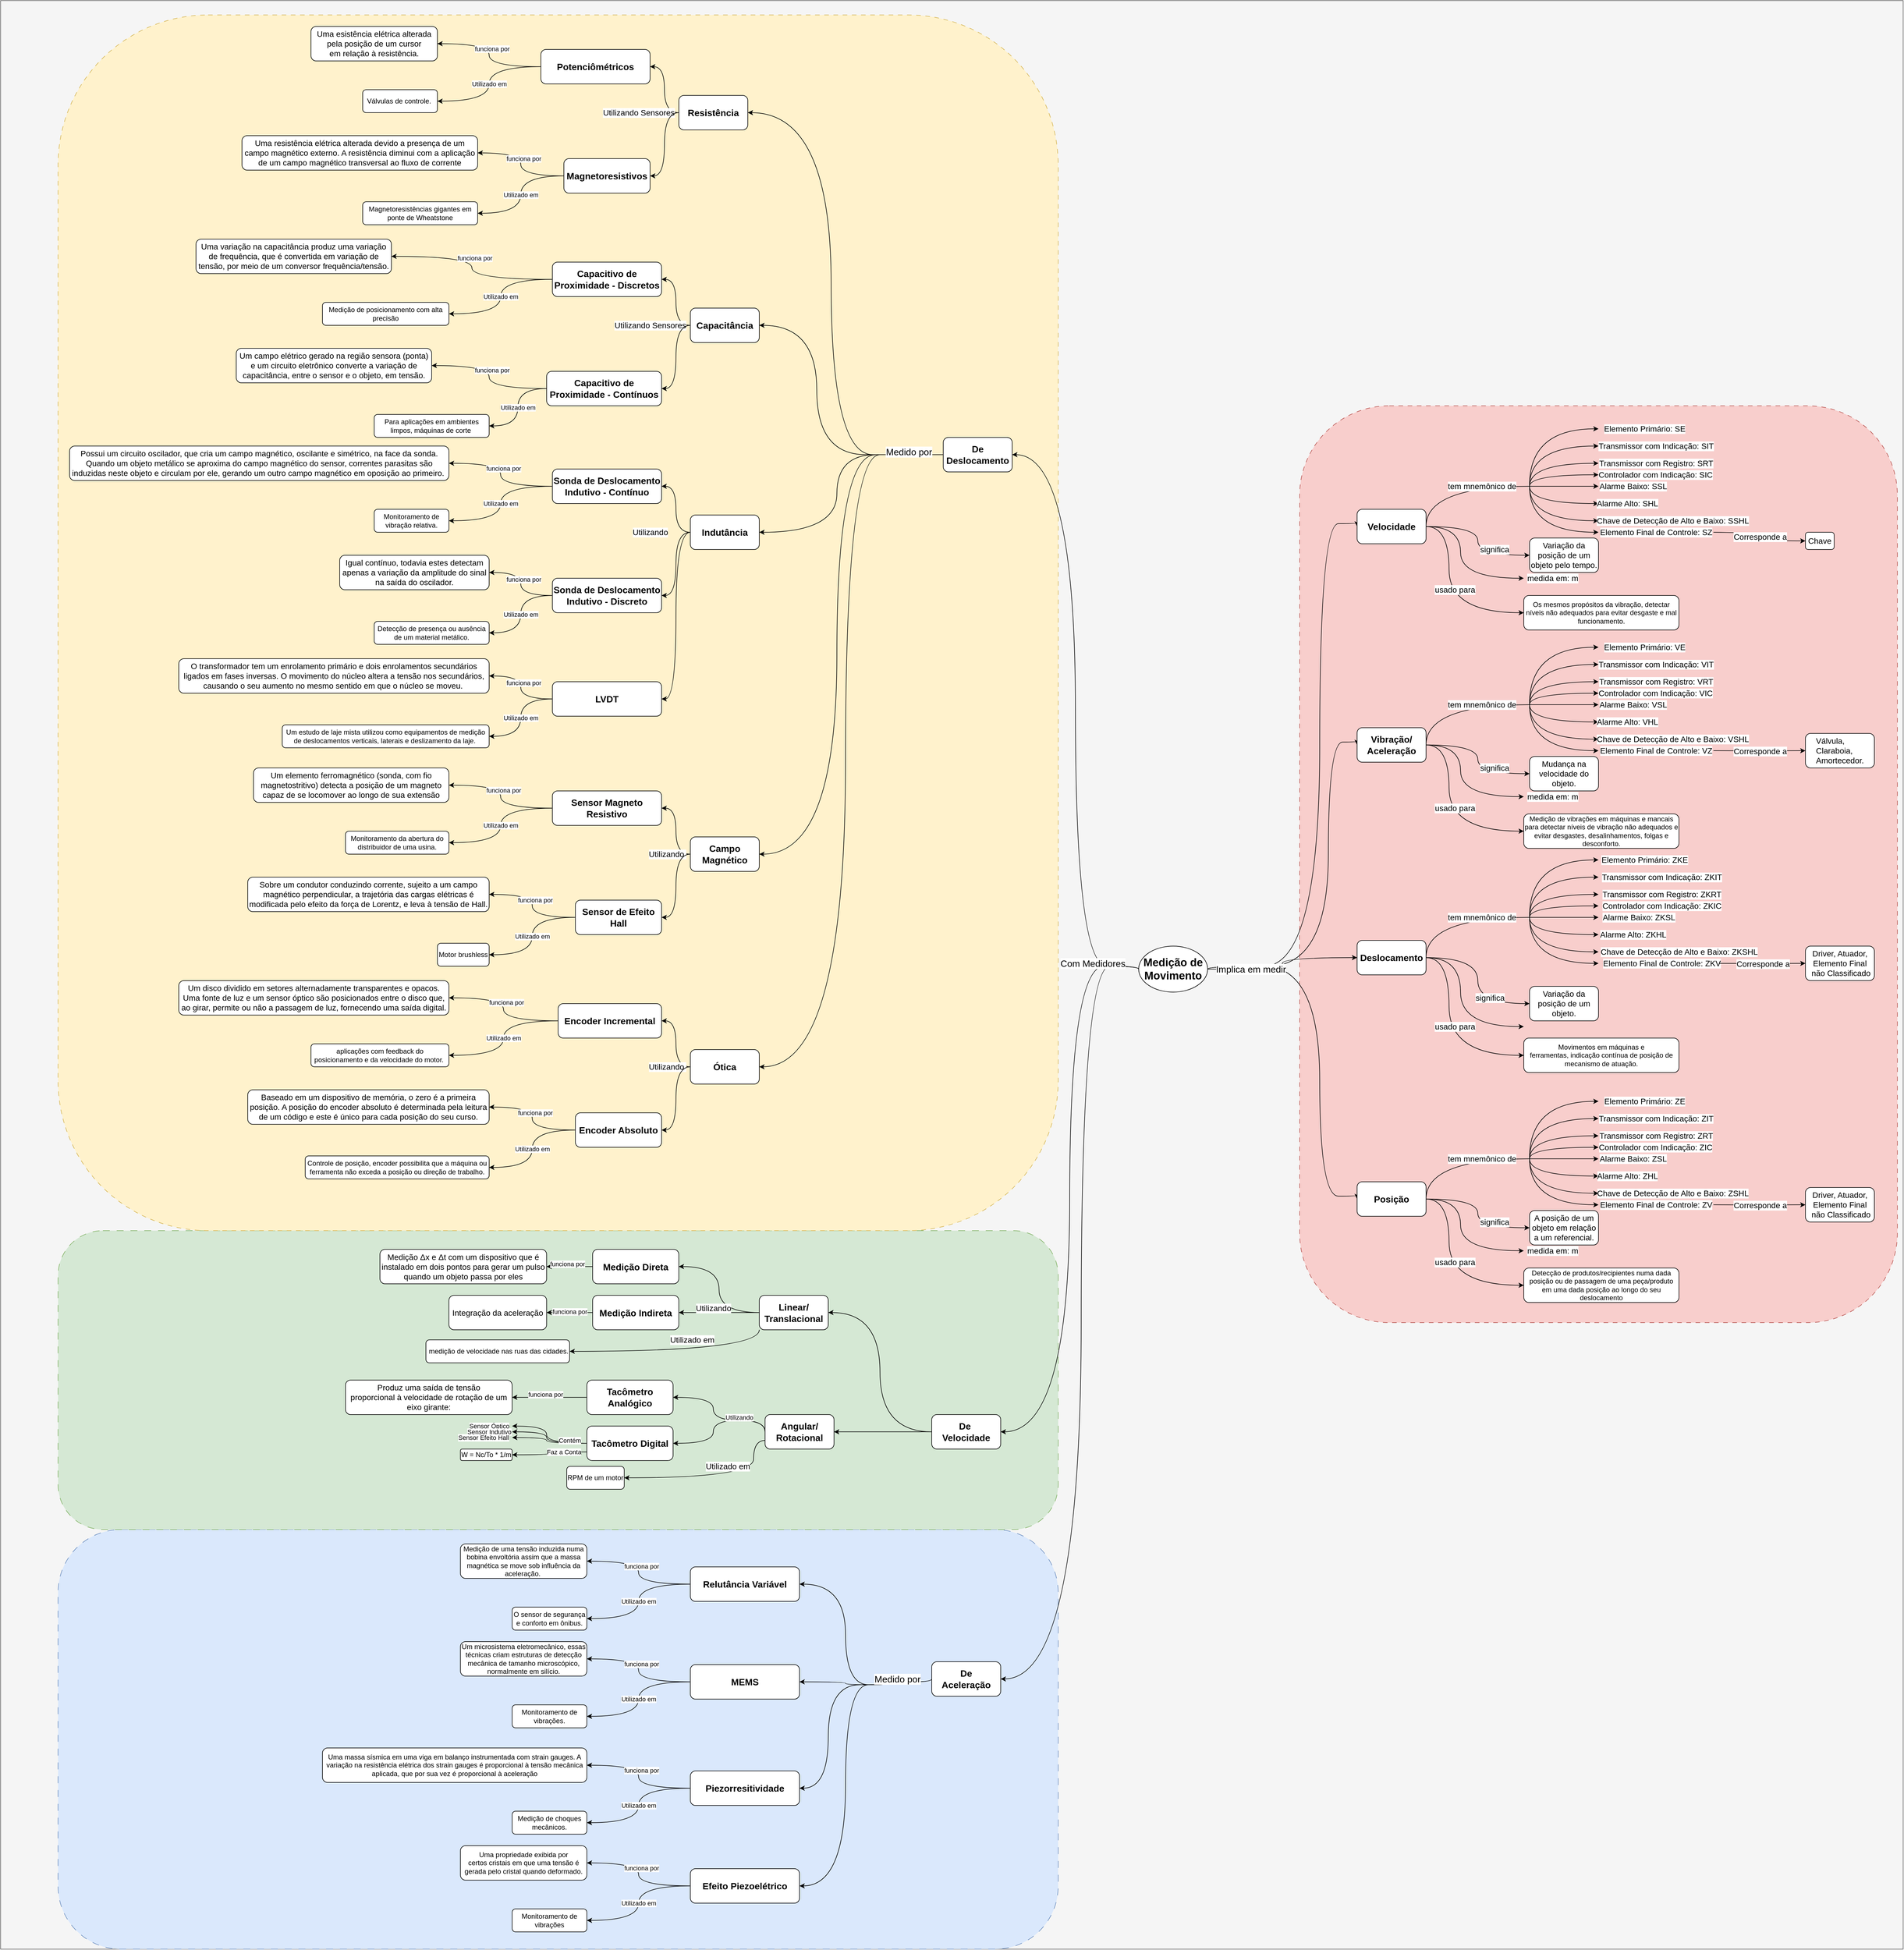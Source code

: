 <mxfile version="24.4.8" type="github">
  <diagram name="Page-1" id="42789a77-a242-8287-6e28-9cd8cfd52e62">
    <mxGraphModel dx="10090" dy="5420" grid="1" gridSize="10" guides="1" tooltips="1" connect="1" arrows="1" fold="1" page="1" pageScale="1" pageWidth="3310" pageHeight="3390" background="none" math="0" shadow="0">
      <root>
        <mxCell id="0" />
        <mxCell id="1" parent="0" />
        <mxCell id="78cTH-3rYRoWqbKTk_js-3" value="" style="group" vertex="1" connectable="0" parent="1">
          <mxGeometry width="3310" height="3390" as="geometry" />
        </mxCell>
        <mxCell id="78cTH-3rYRoWqbKTk_js-2" value="" style="rounded=0;whiteSpace=wrap;html=1;fillColor=#f5f5f5;fontColor=#333333;strokeColor=#666666;" vertex="1" parent="78cTH-3rYRoWqbKTk_js-3">
          <mxGeometry width="3310" height="3390" as="geometry" />
        </mxCell>
        <mxCell id="TC_qHAJ1gJQiUCRcLyHj-588" value="" style="rounded=1;whiteSpace=wrap;html=1;fillColor=#f8cecc;strokeColor=#b85450;dashed=1;dashPattern=8 8;" parent="78cTH-3rYRoWqbKTk_js-3" vertex="1">
          <mxGeometry x="2260" y="705" width="1040" height="1595" as="geometry" />
        </mxCell>
        <mxCell id="TC_qHAJ1gJQiUCRcLyHj-587" value="" style="rounded=1;whiteSpace=wrap;html=1;fillColor=#dae8fc;strokeColor=#6c8ebf;dashed=1;dashPattern=12 12;" parent="78cTH-3rYRoWqbKTk_js-3" vertex="1">
          <mxGeometry x="100" y="2660" width="1740" height="730" as="geometry" />
        </mxCell>
        <mxCell id="TC_qHAJ1gJQiUCRcLyHj-584" value="" style="rounded=1;whiteSpace=wrap;html=1;fillColor=#d5e8d4;strokeColor=#82b366;dashed=1;dashPattern=12 12;" parent="78cTH-3rYRoWqbKTk_js-3" vertex="1">
          <mxGeometry x="100" y="2140" width="1740" height="520" as="geometry" />
        </mxCell>
        <mxCell id="TC_qHAJ1gJQiUCRcLyHj-582" value="" style="rounded=1;whiteSpace=wrap;html=1;fillColor=#fff2cc;strokeColor=#d6b656;dashed=1;dashPattern=8 8;" parent="78cTH-3rYRoWqbKTk_js-3" vertex="1">
          <mxGeometry x="100" y="25" width="1740" height="2115" as="geometry" />
        </mxCell>
        <mxCell id="TC_qHAJ1gJQiUCRcLyHj-21" style="edgeStyle=orthogonalEdgeStyle;rounded=0;orthogonalLoop=1;jettySize=auto;html=1;exitX=1;exitY=0.5;exitDx=0;exitDy=0;entryX=0;entryY=0.5;entryDx=0;entryDy=0;curved=1;" parent="78cTH-3rYRoWqbKTk_js-3" source="TC_qHAJ1gJQiUCRcLyHj-1" target="TC_qHAJ1gJQiUCRcLyHj-10" edge="1">
          <mxGeometry relative="1" as="geometry">
            <Array as="points">
              <mxPoint x="2100" y="1680" />
              <mxPoint x="2295" y="1680" />
              <mxPoint x="2295" y="2080" />
            </Array>
          </mxGeometry>
        </mxCell>
        <mxCell id="TC_qHAJ1gJQiUCRcLyHj-301" style="edgeStyle=orthogonalEdgeStyle;curved=1;rounded=0;orthogonalLoop=1;jettySize=auto;html=1;exitX=1;exitY=0.5;exitDx=0;exitDy=0;entryX=0;entryY=0.5;entryDx=0;entryDy=0;strokeColor=default;align=center;verticalAlign=middle;fontFamily=Helvetica;fontSize=11;fontColor=default;labelBackgroundColor=default;resizable=0;endArrow=classic;" parent="78cTH-3rYRoWqbKTk_js-3" source="TC_qHAJ1gJQiUCRcLyHj-1" target="TC_qHAJ1gJQiUCRcLyHj-253" edge="1">
          <mxGeometry relative="1" as="geometry">
            <Array as="points">
              <mxPoint x="2100" y="1680" />
              <mxPoint x="2310" y="1680" />
              <mxPoint x="2310" y="1290" />
            </Array>
          </mxGeometry>
        </mxCell>
        <mxCell id="TC_qHAJ1gJQiUCRcLyHj-302" style="edgeStyle=orthogonalEdgeStyle;curved=1;rounded=0;orthogonalLoop=1;jettySize=auto;html=1;exitX=1;exitY=0.5;exitDx=0;exitDy=0;entryX=0;entryY=0.5;entryDx=0;entryDy=0;strokeColor=default;align=center;verticalAlign=middle;fontFamily=Helvetica;fontSize=11;fontColor=default;labelBackgroundColor=default;resizable=0;endArrow=classic;" parent="78cTH-3rYRoWqbKTk_js-3" source="TC_qHAJ1gJQiUCRcLyHj-1" target="TC_qHAJ1gJQiUCRcLyHj-279" edge="1">
          <mxGeometry relative="1" as="geometry">
            <Array as="points">
              <mxPoint x="2100" y="1680" />
              <mxPoint x="2295" y="1680" />
              <mxPoint x="2295" y="910" />
            </Array>
          </mxGeometry>
        </mxCell>
        <mxCell id="TC_qHAJ1gJQiUCRcLyHj-306" style="edgeStyle=orthogonalEdgeStyle;curved=1;rounded=0;orthogonalLoop=1;jettySize=auto;html=1;exitX=1;exitY=0.5;exitDx=0;exitDy=0;entryX=0;entryY=0.5;entryDx=0;entryDy=0;strokeColor=default;align=center;verticalAlign=middle;fontFamily=Helvetica;fontSize=11;fontColor=default;labelBackgroundColor=default;resizable=0;endArrow=classic;" parent="78cTH-3rYRoWqbKTk_js-3" source="TC_qHAJ1gJQiUCRcLyHj-1" target="TC_qHAJ1gJQiUCRcLyHj-124" edge="1">
          <mxGeometry relative="1" as="geometry" />
        </mxCell>
        <mxCell id="TC_qHAJ1gJQiUCRcLyHj-309" style="edgeStyle=orthogonalEdgeStyle;curved=1;rounded=0;orthogonalLoop=1;jettySize=auto;html=1;exitX=0;exitY=0.5;exitDx=0;exitDy=0;entryX=1;entryY=0.5;entryDx=0;entryDy=0;strokeColor=default;align=center;verticalAlign=middle;fontFamily=Helvetica;fontSize=11;fontColor=default;labelBackgroundColor=default;resizable=0;endArrow=classic;" parent="78cTH-3rYRoWqbKTk_js-3" source="TC_qHAJ1gJQiUCRcLyHj-1" target="TC_qHAJ1gJQiUCRcLyHj-308" edge="1">
          <mxGeometry relative="1" as="geometry">
            <mxPoint x="1790" y="505" as="sourcePoint" />
            <Array as="points">
              <mxPoint x="1980" y="1680" />
              <mxPoint x="1870" y="1680" />
              <mxPoint x="1870" y="790" />
            </Array>
          </mxGeometry>
        </mxCell>
        <mxCell id="TC_qHAJ1gJQiUCRcLyHj-469" style="edgeStyle=orthogonalEdgeStyle;curved=1;rounded=0;orthogonalLoop=1;jettySize=auto;html=1;exitX=0;exitY=0.5;exitDx=0;exitDy=0;entryX=1;entryY=0.5;entryDx=0;entryDy=0;strokeColor=default;align=center;verticalAlign=middle;fontFamily=Helvetica;fontSize=11;fontColor=default;labelBackgroundColor=default;resizable=0;endArrow=classic;" parent="78cTH-3rYRoWqbKTk_js-3" source="TC_qHAJ1gJQiUCRcLyHj-1" target="TC_qHAJ1gJQiUCRcLyHj-401" edge="1">
          <mxGeometry relative="1" as="geometry">
            <Array as="points">
              <mxPoint x="1980" y="1680" />
              <mxPoint x="1860" y="1680" />
              <mxPoint x="1860" y="2490" />
            </Array>
          </mxGeometry>
        </mxCell>
        <mxCell id="TC_qHAJ1gJQiUCRcLyHj-573" style="edgeStyle=orthogonalEdgeStyle;curved=1;rounded=0;orthogonalLoop=1;jettySize=auto;html=1;exitX=0;exitY=0.5;exitDx=0;exitDy=0;entryX=1;entryY=0.5;entryDx=0;entryDy=0;strokeColor=default;align=center;verticalAlign=middle;fontFamily=Helvetica;fontSize=11;fontColor=default;labelBackgroundColor=default;resizable=0;endArrow=classic;" parent="78cTH-3rYRoWqbKTk_js-3" source="TC_qHAJ1gJQiUCRcLyHj-1" target="TC_qHAJ1gJQiUCRcLyHj-470" edge="1">
          <mxGeometry relative="1" as="geometry">
            <Array as="points">
              <mxPoint x="1980" y="1680" />
              <mxPoint x="1880" y="1680" />
              <mxPoint x="1880" y="2920" />
            </Array>
          </mxGeometry>
        </mxCell>
        <mxCell id="TC_qHAJ1gJQiUCRcLyHj-1" value="&lt;p&gt;&lt;b&gt;&lt;font style=&quot;font-size: 19px;&quot;&gt;Medição de Movimento&lt;/font&gt;&lt;/b&gt;&lt;/p&gt;" style="ellipse;whiteSpace=wrap;html=1;" parent="78cTH-3rYRoWqbKTk_js-3" vertex="1">
          <mxGeometry x="1980" y="1645" width="120" height="80" as="geometry" />
        </mxCell>
        <mxCell id="TC_qHAJ1gJQiUCRcLyHj-23" value="&lt;font style=&quot;font-size: 14px;&quot;&gt;significa&lt;/font&gt;" style="edgeStyle=orthogonalEdgeStyle;curved=1;rounded=0;orthogonalLoop=1;jettySize=auto;html=1;strokeColor=default;align=center;verticalAlign=middle;fontFamily=Helvetica;fontSize=11;fontColor=default;labelBackgroundColor=default;endArrow=classic;entryX=0;entryY=0.5;entryDx=0;entryDy=0;" parent="78cTH-3rYRoWqbKTk_js-3" source="TC_qHAJ1gJQiUCRcLyHj-10" target="TC_qHAJ1gJQiUCRcLyHj-22" edge="1">
          <mxGeometry x="0.462" y="10" relative="1" as="geometry">
            <mxPoint x="1" as="offset" />
          </mxGeometry>
        </mxCell>
        <mxCell id="TC_qHAJ1gJQiUCRcLyHj-35" value="&lt;font style=&quot;font-size: 14px;&quot;&gt;medida em: m&lt;/font&gt;" style="edgeStyle=orthogonalEdgeStyle;curved=1;rounded=0;orthogonalLoop=1;jettySize=auto;html=1;exitX=1;exitY=0.5;exitDx=0;exitDy=0;strokeColor=default;align=center;verticalAlign=middle;fontFamily=Helvetica;fontSize=11;fontColor=default;labelBackgroundColor=default;endArrow=classic;" parent="78cTH-3rYRoWqbKTk_js-3" source="TC_qHAJ1gJQiUCRcLyHj-10" edge="1">
          <mxGeometry x="1" y="50" relative="1" as="geometry">
            <mxPoint x="2650" y="2175" as="targetPoint" />
            <Array as="points">
              <mxPoint x="2540" y="2085" />
              <mxPoint x="2540" y="2175" />
            </Array>
            <mxPoint x="50" y="50" as="offset" />
          </mxGeometry>
        </mxCell>
        <mxCell id="TC_qHAJ1gJQiUCRcLyHj-37" value="&lt;font style=&quot;font-size: 14px;&quot;&gt;tem mnemônico de&lt;/font&gt;" style="edgeStyle=orthogonalEdgeStyle;curved=1;rounded=0;orthogonalLoop=1;jettySize=auto;html=1;exitX=1;exitY=0.5;exitDx=0;exitDy=0;strokeColor=default;align=center;verticalAlign=middle;fontFamily=Helvetica;fontSize=11;fontColor=default;labelBackgroundColor=default;endArrow=none;endFill=0;" parent="78cTH-3rYRoWqbKTk_js-3" source="TC_qHAJ1gJQiUCRcLyHj-10" edge="1">
          <mxGeometry x="0.333" relative="1" as="geometry">
            <mxPoint x="2660" y="2015" as="targetPoint" />
            <Array as="points">
              <mxPoint x="2480" y="2015" />
            </Array>
            <mxPoint as="offset" />
          </mxGeometry>
        </mxCell>
        <mxCell id="TC_qHAJ1gJQiUCRcLyHj-243" value="&lt;font style=&quot;font-size: 14px;&quot;&gt;usado para&lt;/font&gt;" style="edgeStyle=orthogonalEdgeStyle;curved=1;rounded=0;orthogonalLoop=1;jettySize=auto;html=1;strokeColor=default;align=center;verticalAlign=middle;fontFamily=Helvetica;fontSize=11;fontColor=default;labelBackgroundColor=default;resizable=0;endArrow=classic;entryX=0;entryY=0.5;entryDx=0;entryDy=0;" parent="78cTH-3rYRoWqbKTk_js-3" source="TC_qHAJ1gJQiUCRcLyHj-10" target="TC_qHAJ1gJQiUCRcLyHj-242" edge="1">
          <mxGeometry x="-0.062" y="10" relative="1" as="geometry">
            <Array as="points">
              <mxPoint x="2520" y="2085" />
              <mxPoint x="2520" y="2235" />
            </Array>
            <mxPoint as="offset" />
          </mxGeometry>
        </mxCell>
        <mxCell id="TC_qHAJ1gJQiUCRcLyHj-10" value="&lt;font style=&quot;font-size: 16px;&quot;&gt;&lt;b&gt;Posição&lt;/b&gt;&lt;/font&gt;" style="rounded=1;whiteSpace=wrap;html=1;" parent="78cTH-3rYRoWqbKTk_js-3" vertex="1">
          <mxGeometry x="2360" y="2055" width="120" height="60" as="geometry" />
        </mxCell>
        <mxCell id="TC_qHAJ1gJQiUCRcLyHj-22" value="&lt;font style=&quot;font-size: 14px;&quot;&gt;A posição de um objeto em relação a um referencial.&lt;/font&gt;" style="whiteSpace=wrap;html=1;rounded=1;" parent="78cTH-3rYRoWqbKTk_js-3" vertex="1">
          <mxGeometry x="2660" y="2105" width="120" height="60" as="geometry" />
        </mxCell>
        <mxCell id="TC_qHAJ1gJQiUCRcLyHj-41" value="" style="endArrow=classic;html=1;rounded=0;strokeColor=default;align=center;verticalAlign=middle;fontFamily=Helvetica;fontSize=11;fontColor=default;labelBackgroundColor=default;edgeStyle=orthogonalEdgeStyle;curved=1;" parent="78cTH-3rYRoWqbKTk_js-3" edge="1">
          <mxGeometry relative="1" as="geometry">
            <mxPoint x="2660" y="2013.82" as="sourcePoint" />
            <mxPoint x="2780" y="1915" as="targetPoint" />
            <Array as="points">
              <mxPoint x="2660" y="1915" />
            </Array>
          </mxGeometry>
        </mxCell>
        <mxCell id="TC_qHAJ1gJQiUCRcLyHj-42" value="&lt;font style=&quot;font-size: 14px;&quot;&gt;Elemento Primário: ZE&lt;/font&gt;" style="edgeLabel;resizable=0;html=1;;align=center;verticalAlign=middle;fontFamily=Helvetica;fontSize=11;fontColor=default;labelBackgroundColor=default;" parent="TC_qHAJ1gJQiUCRcLyHj-41" connectable="0" vertex="1">
          <mxGeometry relative="1" as="geometry">
            <mxPoint x="189" as="offset" />
          </mxGeometry>
        </mxCell>
        <mxCell id="TC_qHAJ1gJQiUCRcLyHj-43" value="" style="endArrow=classic;html=1;rounded=0;strokeColor=default;align=center;verticalAlign=middle;fontFamily=Helvetica;fontSize=11;fontColor=default;labelBackgroundColor=default;edgeStyle=orthogonalEdgeStyle;curved=1;" parent="78cTH-3rYRoWqbKTk_js-3" edge="1">
          <mxGeometry relative="1" as="geometry">
            <mxPoint x="2660" y="2015" as="sourcePoint" />
            <mxPoint x="2780" y="1945" as="targetPoint" />
            <Array as="points">
              <mxPoint x="2660" y="1945" />
              <mxPoint x="2780" y="1945" />
            </Array>
          </mxGeometry>
        </mxCell>
        <mxCell id="TC_qHAJ1gJQiUCRcLyHj-44" value="&lt;font style=&quot;font-size: 14px;&quot;&gt;Transmissor com Indicação: ZIT&lt;/font&gt;" style="edgeLabel;resizable=0;html=1;;align=center;verticalAlign=middle;fontFamily=Helvetica;fontSize=11;fontColor=default;labelBackgroundColor=default;" parent="TC_qHAJ1gJQiUCRcLyHj-43" connectable="0" vertex="1">
          <mxGeometry relative="1" as="geometry">
            <mxPoint x="195" as="offset" />
          </mxGeometry>
        </mxCell>
        <mxCell id="TC_qHAJ1gJQiUCRcLyHj-45" value="" style="endArrow=classic;html=1;rounded=0;strokeColor=default;align=center;verticalAlign=middle;fontFamily=Helvetica;fontSize=11;fontColor=default;labelBackgroundColor=default;edgeStyle=orthogonalEdgeStyle;curved=1;" parent="78cTH-3rYRoWqbKTk_js-3" edge="1">
          <mxGeometry relative="1" as="geometry">
            <mxPoint x="2660" y="2015" as="sourcePoint" />
            <mxPoint x="2780" y="1975" as="targetPoint" />
            <Array as="points">
              <mxPoint x="2660" y="1975" />
              <mxPoint x="2780" y="1975" />
            </Array>
          </mxGeometry>
        </mxCell>
        <mxCell id="TC_qHAJ1gJQiUCRcLyHj-46" value="&lt;font style=&quot;font-size: 14px;&quot;&gt;Transmissor com Registro: ZRT&lt;/font&gt;" style="edgeLabel;resizable=0;html=1;;align=center;verticalAlign=middle;fontFamily=Helvetica;fontSize=11;fontColor=default;labelBackgroundColor=default;" parent="TC_qHAJ1gJQiUCRcLyHj-45" connectable="0" vertex="1">
          <mxGeometry relative="1" as="geometry">
            <mxPoint x="180" as="offset" />
          </mxGeometry>
        </mxCell>
        <mxCell id="TC_qHAJ1gJQiUCRcLyHj-49" value="" style="endArrow=classic;html=1;rounded=0;strokeColor=default;align=center;verticalAlign=middle;fontFamily=Helvetica;fontSize=11;fontColor=default;labelBackgroundColor=default;edgeStyle=orthogonalEdgeStyle;curved=1;" parent="78cTH-3rYRoWqbKTk_js-3" edge="1">
          <mxGeometry relative="1" as="geometry">
            <mxPoint x="2660" y="2015" as="sourcePoint" />
            <mxPoint x="2780" y="1995" as="targetPoint" />
            <Array as="points">
              <mxPoint x="2660" y="1995" />
              <mxPoint x="2780" y="1995" />
            </Array>
          </mxGeometry>
        </mxCell>
        <mxCell id="TC_qHAJ1gJQiUCRcLyHj-50" value="&lt;font style=&quot;font-size: 14px;&quot;&gt;Controlador com Indicação: ZIC&lt;/font&gt;" style="edgeLabel;resizable=0;html=1;;align=center;verticalAlign=middle;fontFamily=Helvetica;fontSize=11;fontColor=default;labelBackgroundColor=default;" parent="TC_qHAJ1gJQiUCRcLyHj-49" connectable="0" vertex="1">
          <mxGeometry relative="1" as="geometry">
            <mxPoint x="169" as="offset" />
          </mxGeometry>
        </mxCell>
        <mxCell id="TC_qHAJ1gJQiUCRcLyHj-51" value="" style="endArrow=classic;html=1;rounded=0;strokeColor=default;align=center;verticalAlign=middle;fontFamily=Helvetica;fontSize=11;fontColor=default;labelBackgroundColor=default;edgeStyle=orthogonalEdgeStyle;curved=1;" parent="78cTH-3rYRoWqbKTk_js-3" edge="1">
          <mxGeometry relative="1" as="geometry">
            <mxPoint x="2660" y="2015" as="sourcePoint" />
            <mxPoint x="2780" y="2015" as="targetPoint" />
            <Array as="points">
              <mxPoint x="2660" y="2015" />
            </Array>
          </mxGeometry>
        </mxCell>
        <mxCell id="TC_qHAJ1gJQiUCRcLyHj-52" value="&lt;font style=&quot;font-size: 14px;&quot;&gt;Alarme Baixo: ZSL&lt;/font&gt;" style="edgeLabel;resizable=0;html=1;;align=center;verticalAlign=middle;fontFamily=Helvetica;fontSize=11;fontColor=default;labelBackgroundColor=default;" parent="TC_qHAJ1gJQiUCRcLyHj-51" connectable="0" vertex="1">
          <mxGeometry relative="1" as="geometry">
            <mxPoint x="120" as="offset" />
          </mxGeometry>
        </mxCell>
        <mxCell id="TC_qHAJ1gJQiUCRcLyHj-53" value="" style="endArrow=classic;html=1;rounded=0;strokeColor=default;align=center;verticalAlign=middle;fontFamily=Helvetica;fontSize=11;fontColor=default;labelBackgroundColor=default;edgeStyle=orthogonalEdgeStyle;curved=1;" parent="78cTH-3rYRoWqbKTk_js-3" edge="1">
          <mxGeometry relative="1" as="geometry">
            <mxPoint x="2660" y="2015" as="sourcePoint" />
            <mxPoint x="2780" y="2045" as="targetPoint" />
            <Array as="points">
              <mxPoint x="2660" y="2045" />
              <mxPoint x="2780" y="2045" />
            </Array>
          </mxGeometry>
        </mxCell>
        <mxCell id="TC_qHAJ1gJQiUCRcLyHj-54" value="&lt;font style=&quot;font-size: 14px;&quot;&gt;Alarme Alto: ZHL&lt;/font&gt;" style="edgeLabel;resizable=0;html=1;;align=center;verticalAlign=middle;fontFamily=Helvetica;fontSize=11;fontColor=default;labelBackgroundColor=default;" parent="TC_qHAJ1gJQiUCRcLyHj-53" connectable="0" vertex="1">
          <mxGeometry relative="1" as="geometry">
            <mxPoint x="125" as="offset" />
          </mxGeometry>
        </mxCell>
        <mxCell id="TC_qHAJ1gJQiUCRcLyHj-55" value="" style="endArrow=classic;html=1;rounded=0;strokeColor=default;align=center;verticalAlign=middle;fontFamily=Helvetica;fontSize=11;fontColor=default;labelBackgroundColor=default;edgeStyle=orthogonalEdgeStyle;curved=1;" parent="78cTH-3rYRoWqbKTk_js-3" edge="1">
          <mxGeometry relative="1" as="geometry">
            <mxPoint x="2660" y="2015" as="sourcePoint" />
            <mxPoint x="2780" y="2075" as="targetPoint" />
            <Array as="points">
              <mxPoint x="2660" y="2075" />
              <mxPoint x="2780" y="2075" />
            </Array>
          </mxGeometry>
        </mxCell>
        <mxCell id="TC_qHAJ1gJQiUCRcLyHj-56" value="&lt;font style=&quot;font-size: 14px;&quot;&gt;Chave de Detecção de Alto e Baixo: ZSHL&lt;/font&gt;" style="edgeLabel;resizable=0;html=1;;align=center;verticalAlign=middle;fontFamily=Helvetica;fontSize=11;fontColor=default;labelBackgroundColor=default;" parent="TC_qHAJ1gJQiUCRcLyHj-55" connectable="0" vertex="1">
          <mxGeometry relative="1" as="geometry">
            <mxPoint x="219" as="offset" />
          </mxGeometry>
        </mxCell>
        <mxCell id="TC_qHAJ1gJQiUCRcLyHj-57" value="" style="endArrow=classic;html=1;rounded=0;strokeColor=default;align=center;verticalAlign=middle;fontFamily=Helvetica;fontSize=11;fontColor=default;labelBackgroundColor=default;edgeStyle=orthogonalEdgeStyle;curved=1;" parent="78cTH-3rYRoWqbKTk_js-3" edge="1">
          <mxGeometry relative="1" as="geometry">
            <mxPoint x="2660" y="2015" as="sourcePoint" />
            <mxPoint x="2780" y="2095" as="targetPoint" />
            <Array as="points">
              <mxPoint x="2660" y="2095" />
              <mxPoint x="2780" y="2095" />
            </Array>
          </mxGeometry>
        </mxCell>
        <mxCell id="TC_qHAJ1gJQiUCRcLyHj-58" value="&lt;font style=&quot;font-size: 14px;&quot;&gt;Elemento Final de Controle: ZV&lt;/font&gt;" style="edgeLabel;resizable=0;html=1;;align=center;verticalAlign=middle;fontFamily=Helvetica;fontSize=11;fontColor=default;labelBackgroundColor=default;" parent="TC_qHAJ1gJQiUCRcLyHj-57" connectable="0" vertex="1">
          <mxGeometry relative="1" as="geometry">
            <mxPoint x="200" as="offset" />
          </mxGeometry>
        </mxCell>
        <mxCell id="TC_qHAJ1gJQiUCRcLyHj-64" value="" style="endArrow=classic;html=1;rounded=0;strokeColor=default;align=center;verticalAlign=middle;fontFamily=Helvetica;fontSize=11;fontColor=default;labelBackgroundColor=default;resizable=0;edgeStyle=orthogonalEdgeStyle;curved=1;entryX=0;entryY=0.5;entryDx=0;entryDy=0;" parent="78cTH-3rYRoWqbKTk_js-3" target="TC_qHAJ1gJQiUCRcLyHj-119" edge="1">
          <mxGeometry relative="1" as="geometry">
            <mxPoint x="2980" y="2095" as="sourcePoint" />
            <mxPoint x="3140" y="2095" as="targetPoint" />
          </mxGeometry>
        </mxCell>
        <mxCell id="TC_qHAJ1gJQiUCRcLyHj-65" value="&lt;font style=&quot;font-size: 14px;&quot;&gt;Corresponde a&lt;/font&gt;" style="edgeLabel;resizable=0;html=1;;align=center;verticalAlign=middle;fontFamily=Helvetica;fontSize=11;fontColor=default;labelBackgroundColor=default;fillColor=none;gradientColor=none;" parent="TC_qHAJ1gJQiUCRcLyHj-64" connectable="0" vertex="1">
          <mxGeometry relative="1" as="geometry" />
        </mxCell>
        <mxCell id="TC_qHAJ1gJQiUCRcLyHj-119" value="&lt;span style=&quot;font-size: 14px; text-align: left; text-wrap: nowrap; background-color: rgb(255, 255, 255);&quot;&gt;Driver, Atuador,&lt;/span&gt;&lt;br style=&quot;font-size: 14px; text-align: left; text-wrap: nowrap; background-color: rgb(255, 255, 255);&quot;&gt;&lt;span style=&quot;font-size: 14px; text-align: left; text-wrap: nowrap; background-color: rgb(255, 255, 255);&quot;&gt;Elemento Final&lt;/span&gt;&lt;div&gt;&lt;span style=&quot;font-size: 14px; text-align: left; text-wrap: nowrap; background-color: rgb(255, 255, 255);&quot;&gt;&amp;nbsp;não Classificado&lt;/span&gt;&lt;/div&gt;" style="whiteSpace=wrap;html=1;rounded=1;" parent="78cTH-3rYRoWqbKTk_js-3" vertex="1">
          <mxGeometry x="3140" y="2065" width="120" height="60" as="geometry" />
        </mxCell>
        <mxCell id="TC_qHAJ1gJQiUCRcLyHj-121" value="&lt;font style=&quot;font-size: 14px;&quot;&gt;significa&lt;/font&gt;" style="edgeStyle=orthogonalEdgeStyle;curved=1;rounded=0;orthogonalLoop=1;jettySize=auto;html=1;strokeColor=default;align=center;verticalAlign=middle;fontFamily=Helvetica;fontSize=11;fontColor=default;labelBackgroundColor=default;endArrow=classic;entryX=0;entryY=0.5;entryDx=0;entryDy=0;" parent="78cTH-3rYRoWqbKTk_js-3" source="TC_qHAJ1gJQiUCRcLyHj-124" target="TC_qHAJ1gJQiUCRcLyHj-125" edge="1">
          <mxGeometry x="0.462" y="10" relative="1" as="geometry">
            <mxPoint x="1" as="offset" />
          </mxGeometry>
        </mxCell>
        <mxCell id="TC_qHAJ1gJQiUCRcLyHj-122" value="&lt;font style=&quot;font-size: 14px;&quot;&gt;medida em: m&lt;/font&gt;" style="edgeStyle=orthogonalEdgeStyle;curved=1;rounded=0;orthogonalLoop=1;jettySize=auto;html=1;exitX=1;exitY=0.5;exitDx=0;exitDy=0;strokeColor=default;align=center;verticalAlign=middle;fontFamily=Helvetica;fontSize=11;fontColor=default;labelBackgroundColor=default;endArrow=classic;" parent="78cTH-3rYRoWqbKTk_js-3" source="TC_qHAJ1gJQiUCRcLyHj-124" edge="1">
          <mxGeometry x="1.0" y="-50" relative="1" as="geometry">
            <mxPoint x="2650" y="1785" as="targetPoint" />
            <Array as="points">
              <mxPoint x="2540" y="1665" />
              <mxPoint x="2540" y="1785" />
              <mxPoint x="2650" y="1785" />
            </Array>
            <mxPoint x="50" y="50" as="offset" />
          </mxGeometry>
        </mxCell>
        <mxCell id="TC_qHAJ1gJQiUCRcLyHj-123" value="&lt;font style=&quot;font-size: 14px;&quot;&gt;tem mnemônico de&lt;/font&gt;" style="edgeStyle=orthogonalEdgeStyle;curved=1;rounded=0;orthogonalLoop=1;jettySize=auto;html=1;exitX=1;exitY=0.5;exitDx=0;exitDy=0;strokeColor=default;align=center;verticalAlign=middle;fontFamily=Helvetica;fontSize=11;fontColor=default;labelBackgroundColor=default;endArrow=none;endFill=0;" parent="78cTH-3rYRoWqbKTk_js-3" source="TC_qHAJ1gJQiUCRcLyHj-124" edge="1">
          <mxGeometry x="0.333" relative="1" as="geometry">
            <mxPoint x="2660" y="1595" as="targetPoint" />
            <Array as="points">
              <mxPoint x="2480" y="1595" />
            </Array>
            <mxPoint as="offset" />
          </mxGeometry>
        </mxCell>
        <mxCell id="TC_qHAJ1gJQiUCRcLyHj-124" value="&lt;font style=&quot;font-size: 16px;&quot;&gt;&lt;b&gt;Deslocamento&lt;/b&gt;&lt;/font&gt;" style="rounded=1;whiteSpace=wrap;html=1;" parent="78cTH-3rYRoWqbKTk_js-3" vertex="1">
          <mxGeometry x="2360" y="1635" width="120" height="60" as="geometry" />
        </mxCell>
        <mxCell id="TC_qHAJ1gJQiUCRcLyHj-125" value="&lt;font style=&quot;font-size: 14px;&quot;&gt;Variação da posição de um objeto.&lt;/font&gt;" style="whiteSpace=wrap;html=1;rounded=1;" parent="78cTH-3rYRoWqbKTk_js-3" vertex="1">
          <mxGeometry x="2660" y="1715" width="120" height="60" as="geometry" />
        </mxCell>
        <mxCell id="TC_qHAJ1gJQiUCRcLyHj-126" value="" style="endArrow=classic;html=1;rounded=0;strokeColor=default;align=center;verticalAlign=middle;fontFamily=Helvetica;fontSize=11;fontColor=default;labelBackgroundColor=default;edgeStyle=orthogonalEdgeStyle;curved=1;" parent="78cTH-3rYRoWqbKTk_js-3" edge="1">
          <mxGeometry relative="1" as="geometry">
            <mxPoint x="2660" y="1593.82" as="sourcePoint" />
            <mxPoint x="2780" y="1495" as="targetPoint" />
            <Array as="points">
              <mxPoint x="2660" y="1495" />
            </Array>
          </mxGeometry>
        </mxCell>
        <mxCell id="TC_qHAJ1gJQiUCRcLyHj-127" value="&lt;font style=&quot;font-size: 14px;&quot;&gt;Elemento Primário: ZKE&lt;/font&gt;" style="edgeLabel;resizable=0;html=1;;align=center;verticalAlign=middle;fontFamily=Helvetica;fontSize=11;fontColor=default;labelBackgroundColor=default;" parent="TC_qHAJ1gJQiUCRcLyHj-126" connectable="0" vertex="1">
          <mxGeometry relative="1" as="geometry">
            <mxPoint x="189" as="offset" />
          </mxGeometry>
        </mxCell>
        <mxCell id="TC_qHAJ1gJQiUCRcLyHj-128" value="" style="endArrow=classic;html=1;rounded=0;strokeColor=default;align=center;verticalAlign=middle;fontFamily=Helvetica;fontSize=11;fontColor=default;labelBackgroundColor=default;edgeStyle=orthogonalEdgeStyle;curved=1;" parent="78cTH-3rYRoWqbKTk_js-3" edge="1">
          <mxGeometry relative="1" as="geometry">
            <mxPoint x="2660" y="1595" as="sourcePoint" />
            <mxPoint x="2780" y="1525" as="targetPoint" />
            <Array as="points">
              <mxPoint x="2660" y="1525" />
              <mxPoint x="2780" y="1525" />
            </Array>
          </mxGeometry>
        </mxCell>
        <mxCell id="TC_qHAJ1gJQiUCRcLyHj-129" value="&lt;font style=&quot;font-size: 14px;&quot;&gt;Transmissor com Indicação: ZKIT&lt;/font&gt;" style="edgeLabel;resizable=0;html=1;;align=center;verticalAlign=middle;fontFamily=Helvetica;fontSize=11;fontColor=default;labelBackgroundColor=default;" parent="TC_qHAJ1gJQiUCRcLyHj-128" connectable="0" vertex="1">
          <mxGeometry relative="1" as="geometry">
            <mxPoint x="205" as="offset" />
          </mxGeometry>
        </mxCell>
        <mxCell id="TC_qHAJ1gJQiUCRcLyHj-130" value="" style="endArrow=classic;html=1;rounded=0;strokeColor=default;align=center;verticalAlign=middle;fontFamily=Helvetica;fontSize=11;fontColor=default;labelBackgroundColor=default;edgeStyle=orthogonalEdgeStyle;curved=1;" parent="78cTH-3rYRoWqbKTk_js-3" edge="1">
          <mxGeometry relative="1" as="geometry">
            <mxPoint x="2660" y="1595" as="sourcePoint" />
            <mxPoint x="2780" y="1555" as="targetPoint" />
            <Array as="points">
              <mxPoint x="2660" y="1555" />
              <mxPoint x="2780" y="1555" />
            </Array>
          </mxGeometry>
        </mxCell>
        <mxCell id="TC_qHAJ1gJQiUCRcLyHj-131" value="&lt;font style=&quot;font-size: 14px;&quot;&gt;Transmissor com Registro: ZKRT&lt;/font&gt;" style="edgeLabel;resizable=0;html=1;;align=center;verticalAlign=middle;fontFamily=Helvetica;fontSize=11;fontColor=default;labelBackgroundColor=default;" parent="TC_qHAJ1gJQiUCRcLyHj-130" connectable="0" vertex="1">
          <mxGeometry relative="1" as="geometry">
            <mxPoint x="190" as="offset" />
          </mxGeometry>
        </mxCell>
        <mxCell id="TC_qHAJ1gJQiUCRcLyHj-132" value="" style="endArrow=classic;html=1;rounded=0;strokeColor=default;align=center;verticalAlign=middle;fontFamily=Helvetica;fontSize=11;fontColor=default;labelBackgroundColor=default;edgeStyle=orthogonalEdgeStyle;curved=1;" parent="78cTH-3rYRoWqbKTk_js-3" edge="1">
          <mxGeometry relative="1" as="geometry">
            <mxPoint x="2660" y="1595" as="sourcePoint" />
            <mxPoint x="2780" y="1575" as="targetPoint" />
            <Array as="points">
              <mxPoint x="2660" y="1575" />
              <mxPoint x="2780" y="1575" />
            </Array>
          </mxGeometry>
        </mxCell>
        <mxCell id="TC_qHAJ1gJQiUCRcLyHj-133" value="&lt;font style=&quot;font-size: 14px;&quot;&gt;Controlador com Indicação: ZKIC&lt;/font&gt;" style="edgeLabel;resizable=0;html=1;;align=center;verticalAlign=middle;fontFamily=Helvetica;fontSize=11;fontColor=default;labelBackgroundColor=default;" parent="TC_qHAJ1gJQiUCRcLyHj-132" connectable="0" vertex="1">
          <mxGeometry relative="1" as="geometry">
            <mxPoint x="180" as="offset" />
          </mxGeometry>
        </mxCell>
        <mxCell id="TC_qHAJ1gJQiUCRcLyHj-134" value="" style="endArrow=classic;html=1;rounded=0;strokeColor=default;align=center;verticalAlign=middle;fontFamily=Helvetica;fontSize=11;fontColor=default;labelBackgroundColor=default;edgeStyle=orthogonalEdgeStyle;curved=1;" parent="78cTH-3rYRoWqbKTk_js-3" edge="1">
          <mxGeometry relative="1" as="geometry">
            <mxPoint x="2660" y="1595" as="sourcePoint" />
            <mxPoint x="2780" y="1595" as="targetPoint" />
            <Array as="points">
              <mxPoint x="2660" y="1595" />
            </Array>
          </mxGeometry>
        </mxCell>
        <mxCell id="TC_qHAJ1gJQiUCRcLyHj-135" value="&lt;font style=&quot;font-size: 14px;&quot;&gt;Alarme Baixo: ZKSL&lt;/font&gt;" style="edgeLabel;resizable=0;html=1;;align=center;verticalAlign=middle;fontFamily=Helvetica;fontSize=11;fontColor=default;labelBackgroundColor=default;" parent="TC_qHAJ1gJQiUCRcLyHj-134" connectable="0" vertex="1">
          <mxGeometry relative="1" as="geometry">
            <mxPoint x="130" as="offset" />
          </mxGeometry>
        </mxCell>
        <mxCell id="TC_qHAJ1gJQiUCRcLyHj-136" value="" style="endArrow=classic;html=1;rounded=0;strokeColor=default;align=center;verticalAlign=middle;fontFamily=Helvetica;fontSize=11;fontColor=default;labelBackgroundColor=default;edgeStyle=orthogonalEdgeStyle;curved=1;" parent="78cTH-3rYRoWqbKTk_js-3" edge="1">
          <mxGeometry relative="1" as="geometry">
            <mxPoint x="2660" y="1595" as="sourcePoint" />
            <mxPoint x="2780" y="1625" as="targetPoint" />
            <Array as="points">
              <mxPoint x="2660" y="1625" />
              <mxPoint x="2780" y="1625" />
            </Array>
          </mxGeometry>
        </mxCell>
        <mxCell id="TC_qHAJ1gJQiUCRcLyHj-137" value="&lt;font style=&quot;font-size: 14px;&quot;&gt;Alarme Alto: ZKHL&lt;/font&gt;" style="edgeLabel;resizable=0;html=1;;align=center;verticalAlign=middle;fontFamily=Helvetica;fontSize=11;fontColor=default;labelBackgroundColor=default;" parent="TC_qHAJ1gJQiUCRcLyHj-136" connectable="0" vertex="1">
          <mxGeometry relative="1" as="geometry">
            <mxPoint x="135" as="offset" />
          </mxGeometry>
        </mxCell>
        <mxCell id="TC_qHAJ1gJQiUCRcLyHj-138" value="" style="endArrow=classic;html=1;rounded=0;strokeColor=default;align=center;verticalAlign=middle;fontFamily=Helvetica;fontSize=11;fontColor=default;labelBackgroundColor=default;edgeStyle=orthogonalEdgeStyle;curved=1;" parent="78cTH-3rYRoWqbKTk_js-3" edge="1">
          <mxGeometry relative="1" as="geometry">
            <mxPoint x="2660" y="1595" as="sourcePoint" />
            <mxPoint x="2780" y="1655" as="targetPoint" />
            <Array as="points">
              <mxPoint x="2660" y="1655" />
              <mxPoint x="2780" y="1655" />
            </Array>
          </mxGeometry>
        </mxCell>
        <mxCell id="TC_qHAJ1gJQiUCRcLyHj-139" value="&lt;font style=&quot;font-size: 14px;&quot;&gt;Chave de Detecção de Alto e Baixo: ZKSHL&lt;/font&gt;" style="edgeLabel;resizable=0;html=1;;align=center;verticalAlign=middle;fontFamily=Helvetica;fontSize=11;fontColor=default;labelBackgroundColor=default;" parent="TC_qHAJ1gJQiUCRcLyHj-138" connectable="0" vertex="1">
          <mxGeometry relative="1" as="geometry">
            <mxPoint x="230" as="offset" />
          </mxGeometry>
        </mxCell>
        <mxCell id="TC_qHAJ1gJQiUCRcLyHj-140" value="" style="endArrow=classic;html=1;rounded=0;strokeColor=default;align=center;verticalAlign=middle;fontFamily=Helvetica;fontSize=11;fontColor=default;labelBackgroundColor=default;edgeStyle=orthogonalEdgeStyle;curved=1;" parent="78cTH-3rYRoWqbKTk_js-3" edge="1">
          <mxGeometry relative="1" as="geometry">
            <mxPoint x="2660" y="1595" as="sourcePoint" />
            <mxPoint x="2780" y="1675" as="targetPoint" />
            <Array as="points">
              <mxPoint x="2660" y="1675" />
              <mxPoint x="2780" y="1675" />
            </Array>
          </mxGeometry>
        </mxCell>
        <mxCell id="TC_qHAJ1gJQiUCRcLyHj-141" value="&lt;font style=&quot;font-size: 14px;&quot;&gt;Elemento Final de Controle: ZKV&lt;/font&gt;" style="edgeLabel;resizable=0;html=1;;align=center;verticalAlign=middle;fontFamily=Helvetica;fontSize=11;fontColor=default;labelBackgroundColor=default;" parent="TC_qHAJ1gJQiUCRcLyHj-140" connectable="0" vertex="1">
          <mxGeometry relative="1" as="geometry">
            <mxPoint x="210" as="offset" />
          </mxGeometry>
        </mxCell>
        <mxCell id="TC_qHAJ1gJQiUCRcLyHj-142" value="" style="endArrow=classic;html=1;rounded=0;strokeColor=default;align=center;verticalAlign=middle;fontFamily=Helvetica;fontSize=11;fontColor=default;labelBackgroundColor=default;resizable=0;edgeStyle=orthogonalEdgeStyle;curved=1;entryX=0;entryY=0.5;entryDx=0;entryDy=0;" parent="78cTH-3rYRoWqbKTk_js-3" target="TC_qHAJ1gJQiUCRcLyHj-144" edge="1">
          <mxGeometry relative="1" as="geometry">
            <mxPoint x="2990" y="1675" as="sourcePoint" />
            <mxPoint x="3140" y="1675" as="targetPoint" />
          </mxGeometry>
        </mxCell>
        <mxCell id="TC_qHAJ1gJQiUCRcLyHj-143" value="&lt;font style=&quot;font-size: 14px;&quot;&gt;Corresponde a&lt;/font&gt;" style="edgeLabel;resizable=0;html=1;;align=center;verticalAlign=middle;fontFamily=Helvetica;fontSize=11;fontColor=default;labelBackgroundColor=default;fillColor=none;gradientColor=none;" parent="TC_qHAJ1gJQiUCRcLyHj-142" connectable="0" vertex="1">
          <mxGeometry relative="1" as="geometry" />
        </mxCell>
        <mxCell id="TC_qHAJ1gJQiUCRcLyHj-144" value="&lt;span style=&quot;font-size: 14px; text-align: left; text-wrap: nowrap; background-color: rgb(255, 255, 255);&quot;&gt;Driver, Atuador,&lt;/span&gt;&lt;br style=&quot;font-size: 14px; text-align: left; text-wrap: nowrap; background-color: rgb(255, 255, 255);&quot;&gt;&lt;span style=&quot;font-size: 14px; text-align: left; text-wrap: nowrap; background-color: rgb(255, 255, 255);&quot;&gt;Elemento Final&lt;/span&gt;&lt;div&gt;&lt;span style=&quot;font-size: 14px; text-align: left; text-wrap: nowrap; background-color: rgb(255, 255, 255);&quot;&gt;&amp;nbsp;não Classificado&lt;/span&gt;&lt;/div&gt;" style="whiteSpace=wrap;html=1;rounded=1;" parent="78cTH-3rYRoWqbKTk_js-3" vertex="1">
          <mxGeometry x="3140" y="1645" width="120" height="60" as="geometry" />
        </mxCell>
        <mxCell id="TC_qHAJ1gJQiUCRcLyHj-242" value="&lt;br&gt;Detecção de produtos/recipientes numa dada posição ou de passagem de uma peça/produto em uma dada posição ao longo do seu deslocamento&lt;div&gt;&lt;br/&gt;&lt;/div&gt;" style="rounded=1;whiteSpace=wrap;html=1;" parent="78cTH-3rYRoWqbKTk_js-3" vertex="1">
          <mxGeometry x="2650" y="2205" width="270" height="60" as="geometry" />
        </mxCell>
        <mxCell id="TC_qHAJ1gJQiUCRcLyHj-247" value="&lt;font style=&quot;font-size: 14px;&quot;&gt;usado para&lt;/font&gt;" style="edgeStyle=orthogonalEdgeStyle;curved=1;rounded=0;orthogonalLoop=1;jettySize=auto;html=1;strokeColor=default;align=center;verticalAlign=middle;fontFamily=Helvetica;fontSize=11;fontColor=default;labelBackgroundColor=default;resizable=0;endArrow=classic;entryX=0;entryY=0.5;entryDx=0;entryDy=0;exitX=1;exitY=0.5;exitDx=0;exitDy=0;" parent="78cTH-3rYRoWqbKTk_js-3" source="TC_qHAJ1gJQiUCRcLyHj-124" target="TC_qHAJ1gJQiUCRcLyHj-248" edge="1">
          <mxGeometry x="-0.062" y="10" relative="1" as="geometry">
            <mxPoint x="2480" y="1685" as="sourcePoint" />
            <Array as="points">
              <mxPoint x="2520" y="1665" />
              <mxPoint x="2520" y="1835" />
            </Array>
            <mxPoint as="offset" />
          </mxGeometry>
        </mxCell>
        <mxCell id="TC_qHAJ1gJQiUCRcLyHj-248" value="&lt;div&gt;Movimentos em máquinas e&lt;br&gt;ferramentas, indicação contínua de posição de&lt;br&gt;mecanismo de atuação.&lt;br&gt;&lt;/div&gt;" style="rounded=1;whiteSpace=wrap;html=1;" parent="78cTH-3rYRoWqbKTk_js-3" vertex="1">
          <mxGeometry x="2650" y="1805" width="270" height="60" as="geometry" />
        </mxCell>
        <mxCell id="TC_qHAJ1gJQiUCRcLyHj-249" value="&lt;font style=&quot;font-size: 14px;&quot;&gt;significa&lt;/font&gt;" style="edgeStyle=orthogonalEdgeStyle;curved=1;rounded=0;orthogonalLoop=1;jettySize=auto;html=1;strokeColor=default;align=center;verticalAlign=middle;fontFamily=Helvetica;fontSize=11;fontColor=default;labelBackgroundColor=default;endArrow=classic;entryX=0;entryY=0.5;entryDx=0;entryDy=0;" parent="78cTH-3rYRoWqbKTk_js-3" source="TC_qHAJ1gJQiUCRcLyHj-253" target="TC_qHAJ1gJQiUCRcLyHj-254" edge="1">
          <mxGeometry x="0.462" y="10" relative="1" as="geometry">
            <mxPoint x="1" as="offset" />
          </mxGeometry>
        </mxCell>
        <mxCell id="TC_qHAJ1gJQiUCRcLyHj-250" value="&lt;font style=&quot;font-size: 14px;&quot;&gt;medida em: m&lt;/font&gt;" style="edgeStyle=orthogonalEdgeStyle;curved=1;rounded=0;orthogonalLoop=1;jettySize=auto;html=1;exitX=1;exitY=0.5;exitDx=0;exitDy=0;strokeColor=default;align=center;verticalAlign=middle;fontFamily=Helvetica;fontSize=11;fontColor=default;labelBackgroundColor=default;endArrow=classic;" parent="78cTH-3rYRoWqbKTk_js-3" source="TC_qHAJ1gJQiUCRcLyHj-253" edge="1">
          <mxGeometry x="1" y="50" relative="1" as="geometry">
            <mxPoint x="2650" y="1385" as="targetPoint" />
            <Array as="points">
              <mxPoint x="2540" y="1295" />
              <mxPoint x="2540" y="1385" />
            </Array>
            <mxPoint x="50" y="50" as="offset" />
          </mxGeometry>
        </mxCell>
        <mxCell id="TC_qHAJ1gJQiUCRcLyHj-251" value="&lt;font style=&quot;font-size: 14px;&quot;&gt;tem mnemônico de&lt;/font&gt;" style="edgeStyle=orthogonalEdgeStyle;curved=1;rounded=0;orthogonalLoop=1;jettySize=auto;html=1;exitX=1;exitY=0.5;exitDx=0;exitDy=0;strokeColor=default;align=center;verticalAlign=middle;fontFamily=Helvetica;fontSize=11;fontColor=default;labelBackgroundColor=default;endArrow=none;endFill=0;" parent="78cTH-3rYRoWqbKTk_js-3" source="TC_qHAJ1gJQiUCRcLyHj-253" edge="1">
          <mxGeometry x="0.333" relative="1" as="geometry">
            <mxPoint x="2660" y="1225" as="targetPoint" />
            <Array as="points">
              <mxPoint x="2480" y="1225" />
            </Array>
            <mxPoint as="offset" />
          </mxGeometry>
        </mxCell>
        <mxCell id="TC_qHAJ1gJQiUCRcLyHj-252" value="&lt;font style=&quot;font-size: 14px;&quot;&gt;usado para&lt;/font&gt;" style="edgeStyle=orthogonalEdgeStyle;curved=1;rounded=0;orthogonalLoop=1;jettySize=auto;html=1;strokeColor=default;align=center;verticalAlign=middle;fontFamily=Helvetica;fontSize=11;fontColor=default;labelBackgroundColor=default;resizable=0;endArrow=classic;entryX=0;entryY=0.5;entryDx=0;entryDy=0;" parent="78cTH-3rYRoWqbKTk_js-3" source="TC_qHAJ1gJQiUCRcLyHj-253" target="TC_qHAJ1gJQiUCRcLyHj-274" edge="1">
          <mxGeometry x="-0.062" y="10" relative="1" as="geometry">
            <Array as="points">
              <mxPoint x="2520" y="1295" />
              <mxPoint x="2520" y="1445" />
            </Array>
            <mxPoint as="offset" />
          </mxGeometry>
        </mxCell>
        <mxCell id="TC_qHAJ1gJQiUCRcLyHj-253" value="&lt;span style=&quot;font-size: 16px;&quot;&gt;&lt;b&gt;Vibração/&lt;/b&gt;&lt;/span&gt;&lt;div&gt;&lt;span style=&quot;font-size: 16px;&quot;&gt;&lt;b&gt;Aceleração&lt;/b&gt;&lt;/span&gt;&lt;/div&gt;" style="rounded=1;whiteSpace=wrap;html=1;" parent="78cTH-3rYRoWqbKTk_js-3" vertex="1">
          <mxGeometry x="2360" y="1265" width="120" height="60" as="geometry" />
        </mxCell>
        <mxCell id="TC_qHAJ1gJQiUCRcLyHj-254" value="&lt;font style=&quot;font-size: 14px;&quot;&gt;Mudança na velocidade do objeto.&lt;/font&gt;" style="whiteSpace=wrap;html=1;rounded=1;" parent="78cTH-3rYRoWqbKTk_js-3" vertex="1">
          <mxGeometry x="2660" y="1315" width="120" height="60" as="geometry" />
        </mxCell>
        <mxCell id="TC_qHAJ1gJQiUCRcLyHj-255" value="" style="endArrow=classic;html=1;rounded=0;strokeColor=default;align=center;verticalAlign=middle;fontFamily=Helvetica;fontSize=11;fontColor=default;labelBackgroundColor=default;edgeStyle=orthogonalEdgeStyle;curved=1;" parent="78cTH-3rYRoWqbKTk_js-3" edge="1">
          <mxGeometry relative="1" as="geometry">
            <mxPoint x="2660" y="1223.82" as="sourcePoint" />
            <mxPoint x="2780" y="1125" as="targetPoint" />
            <Array as="points">
              <mxPoint x="2660" y="1125" />
            </Array>
          </mxGeometry>
        </mxCell>
        <mxCell id="TC_qHAJ1gJQiUCRcLyHj-256" value="&lt;font style=&quot;font-size: 14px;&quot;&gt;Elemento Primário: VE&lt;/font&gt;" style="edgeLabel;resizable=0;html=1;;align=center;verticalAlign=middle;fontFamily=Helvetica;fontSize=11;fontColor=default;labelBackgroundColor=default;" parent="TC_qHAJ1gJQiUCRcLyHj-255" connectable="0" vertex="1">
          <mxGeometry relative="1" as="geometry">
            <mxPoint x="189" as="offset" />
          </mxGeometry>
        </mxCell>
        <mxCell id="TC_qHAJ1gJQiUCRcLyHj-257" value="" style="endArrow=classic;html=1;rounded=0;strokeColor=default;align=center;verticalAlign=middle;fontFamily=Helvetica;fontSize=11;fontColor=default;labelBackgroundColor=default;edgeStyle=orthogonalEdgeStyle;curved=1;" parent="78cTH-3rYRoWqbKTk_js-3" edge="1">
          <mxGeometry relative="1" as="geometry">
            <mxPoint x="2660" y="1225" as="sourcePoint" />
            <mxPoint x="2780" y="1155" as="targetPoint" />
            <Array as="points">
              <mxPoint x="2660" y="1155" />
              <mxPoint x="2780" y="1155" />
            </Array>
          </mxGeometry>
        </mxCell>
        <mxCell id="TC_qHAJ1gJQiUCRcLyHj-258" value="&lt;font style=&quot;font-size: 14px;&quot;&gt;Transmissor com Indicação: VIT&lt;/font&gt;" style="edgeLabel;resizable=0;html=1;;align=center;verticalAlign=middle;fontFamily=Helvetica;fontSize=11;fontColor=default;labelBackgroundColor=default;" parent="TC_qHAJ1gJQiUCRcLyHj-257" connectable="0" vertex="1">
          <mxGeometry relative="1" as="geometry">
            <mxPoint x="195" as="offset" />
          </mxGeometry>
        </mxCell>
        <mxCell id="TC_qHAJ1gJQiUCRcLyHj-259" value="" style="endArrow=classic;html=1;rounded=0;strokeColor=default;align=center;verticalAlign=middle;fontFamily=Helvetica;fontSize=11;fontColor=default;labelBackgroundColor=default;edgeStyle=orthogonalEdgeStyle;curved=1;" parent="78cTH-3rYRoWqbKTk_js-3" edge="1">
          <mxGeometry relative="1" as="geometry">
            <mxPoint x="2660" y="1225" as="sourcePoint" />
            <mxPoint x="2780" y="1185" as="targetPoint" />
            <Array as="points">
              <mxPoint x="2660" y="1185" />
              <mxPoint x="2780" y="1185" />
            </Array>
          </mxGeometry>
        </mxCell>
        <mxCell id="TC_qHAJ1gJQiUCRcLyHj-260" value="&lt;font style=&quot;font-size: 14px;&quot;&gt;Transmissor com Registro: VRT&lt;/font&gt;" style="edgeLabel;resizable=0;html=1;;align=center;verticalAlign=middle;fontFamily=Helvetica;fontSize=11;fontColor=default;labelBackgroundColor=default;" parent="TC_qHAJ1gJQiUCRcLyHj-259" connectable="0" vertex="1">
          <mxGeometry relative="1" as="geometry">
            <mxPoint x="180" as="offset" />
          </mxGeometry>
        </mxCell>
        <mxCell id="TC_qHAJ1gJQiUCRcLyHj-261" value="" style="endArrow=classic;html=1;rounded=0;strokeColor=default;align=center;verticalAlign=middle;fontFamily=Helvetica;fontSize=11;fontColor=default;labelBackgroundColor=default;edgeStyle=orthogonalEdgeStyle;curved=1;" parent="78cTH-3rYRoWqbKTk_js-3" edge="1">
          <mxGeometry relative="1" as="geometry">
            <mxPoint x="2660" y="1225" as="sourcePoint" />
            <mxPoint x="2780" y="1205" as="targetPoint" />
            <Array as="points">
              <mxPoint x="2660" y="1205" />
              <mxPoint x="2780" y="1205" />
            </Array>
          </mxGeometry>
        </mxCell>
        <mxCell id="TC_qHAJ1gJQiUCRcLyHj-262" value="&lt;font style=&quot;font-size: 14px;&quot;&gt;Controlador com Indicação: VIC&lt;/font&gt;" style="edgeLabel;resizable=0;html=1;;align=center;verticalAlign=middle;fontFamily=Helvetica;fontSize=11;fontColor=default;labelBackgroundColor=default;" parent="TC_qHAJ1gJQiUCRcLyHj-261" connectable="0" vertex="1">
          <mxGeometry relative="1" as="geometry">
            <mxPoint x="169" as="offset" />
          </mxGeometry>
        </mxCell>
        <mxCell id="TC_qHAJ1gJQiUCRcLyHj-263" value="" style="endArrow=classic;html=1;rounded=0;strokeColor=default;align=center;verticalAlign=middle;fontFamily=Helvetica;fontSize=11;fontColor=default;labelBackgroundColor=default;edgeStyle=orthogonalEdgeStyle;curved=1;" parent="78cTH-3rYRoWqbKTk_js-3" edge="1">
          <mxGeometry relative="1" as="geometry">
            <mxPoint x="2660" y="1225" as="sourcePoint" />
            <mxPoint x="2780" y="1225" as="targetPoint" />
            <Array as="points">
              <mxPoint x="2660" y="1225" />
            </Array>
          </mxGeometry>
        </mxCell>
        <mxCell id="TC_qHAJ1gJQiUCRcLyHj-264" value="&lt;font style=&quot;font-size: 14px;&quot;&gt;Alarme Baixo: VSL&lt;/font&gt;" style="edgeLabel;resizable=0;html=1;;align=center;verticalAlign=middle;fontFamily=Helvetica;fontSize=11;fontColor=default;labelBackgroundColor=default;" parent="TC_qHAJ1gJQiUCRcLyHj-263" connectable="0" vertex="1">
          <mxGeometry relative="1" as="geometry">
            <mxPoint x="120" as="offset" />
          </mxGeometry>
        </mxCell>
        <mxCell id="TC_qHAJ1gJQiUCRcLyHj-265" value="" style="endArrow=classic;html=1;rounded=0;strokeColor=default;align=center;verticalAlign=middle;fontFamily=Helvetica;fontSize=11;fontColor=default;labelBackgroundColor=default;edgeStyle=orthogonalEdgeStyle;curved=1;" parent="78cTH-3rYRoWqbKTk_js-3" edge="1">
          <mxGeometry relative="1" as="geometry">
            <mxPoint x="2660" y="1225" as="sourcePoint" />
            <mxPoint x="2780" y="1255" as="targetPoint" />
            <Array as="points">
              <mxPoint x="2660" y="1255" />
              <mxPoint x="2780" y="1255" />
            </Array>
          </mxGeometry>
        </mxCell>
        <mxCell id="TC_qHAJ1gJQiUCRcLyHj-266" value="&lt;font style=&quot;font-size: 14px;&quot;&gt;Alarme Alto: VHL&lt;/font&gt;" style="edgeLabel;resizable=0;html=1;;align=center;verticalAlign=middle;fontFamily=Helvetica;fontSize=11;fontColor=default;labelBackgroundColor=default;" parent="TC_qHAJ1gJQiUCRcLyHj-265" connectable="0" vertex="1">
          <mxGeometry relative="1" as="geometry">
            <mxPoint x="125" as="offset" />
          </mxGeometry>
        </mxCell>
        <mxCell id="TC_qHAJ1gJQiUCRcLyHj-267" value="" style="endArrow=classic;html=1;rounded=0;strokeColor=default;align=center;verticalAlign=middle;fontFamily=Helvetica;fontSize=11;fontColor=default;labelBackgroundColor=default;edgeStyle=orthogonalEdgeStyle;curved=1;" parent="78cTH-3rYRoWqbKTk_js-3" edge="1">
          <mxGeometry relative="1" as="geometry">
            <mxPoint x="2660" y="1225" as="sourcePoint" />
            <mxPoint x="2780" y="1285" as="targetPoint" />
            <Array as="points">
              <mxPoint x="2660" y="1285" />
              <mxPoint x="2780" y="1285" />
            </Array>
          </mxGeometry>
        </mxCell>
        <mxCell id="TC_qHAJ1gJQiUCRcLyHj-268" value="&lt;font style=&quot;font-size: 14px;&quot;&gt;Chave de Detecção de Alto e Baixo: VSHL&lt;/font&gt;" style="edgeLabel;resizable=0;html=1;;align=center;verticalAlign=middle;fontFamily=Helvetica;fontSize=11;fontColor=default;labelBackgroundColor=default;" parent="TC_qHAJ1gJQiUCRcLyHj-267" connectable="0" vertex="1">
          <mxGeometry relative="1" as="geometry">
            <mxPoint x="219" as="offset" />
          </mxGeometry>
        </mxCell>
        <mxCell id="TC_qHAJ1gJQiUCRcLyHj-269" value="" style="endArrow=classic;html=1;rounded=0;strokeColor=default;align=center;verticalAlign=middle;fontFamily=Helvetica;fontSize=11;fontColor=default;labelBackgroundColor=default;edgeStyle=orthogonalEdgeStyle;curved=1;" parent="78cTH-3rYRoWqbKTk_js-3" edge="1">
          <mxGeometry relative="1" as="geometry">
            <mxPoint x="2660" y="1225" as="sourcePoint" />
            <mxPoint x="2780" y="1305" as="targetPoint" />
            <Array as="points">
              <mxPoint x="2660" y="1305" />
              <mxPoint x="2780" y="1305" />
            </Array>
          </mxGeometry>
        </mxCell>
        <mxCell id="TC_qHAJ1gJQiUCRcLyHj-270" value="&lt;font style=&quot;font-size: 14px;&quot;&gt;Elemento Final de Controle: VZ&lt;/font&gt;" style="edgeLabel;resizable=0;html=1;;align=center;verticalAlign=middle;fontFamily=Helvetica;fontSize=11;fontColor=default;labelBackgroundColor=default;" parent="TC_qHAJ1gJQiUCRcLyHj-269" connectable="0" vertex="1">
          <mxGeometry relative="1" as="geometry">
            <mxPoint x="200" as="offset" />
          </mxGeometry>
        </mxCell>
        <mxCell id="TC_qHAJ1gJQiUCRcLyHj-271" value="" style="endArrow=classic;html=1;rounded=0;strokeColor=default;align=center;verticalAlign=middle;fontFamily=Helvetica;fontSize=11;fontColor=default;labelBackgroundColor=default;resizable=0;edgeStyle=orthogonalEdgeStyle;curved=1;entryX=0;entryY=0.5;entryDx=0;entryDy=0;" parent="78cTH-3rYRoWqbKTk_js-3" target="TC_qHAJ1gJQiUCRcLyHj-273" edge="1">
          <mxGeometry relative="1" as="geometry">
            <mxPoint x="2980" y="1305" as="sourcePoint" />
            <mxPoint x="3140" y="1305" as="targetPoint" />
          </mxGeometry>
        </mxCell>
        <mxCell id="TC_qHAJ1gJQiUCRcLyHj-272" value="&lt;font style=&quot;font-size: 14px;&quot;&gt;Corresponde a&lt;/font&gt;" style="edgeLabel;resizable=0;html=1;;align=center;verticalAlign=middle;fontFamily=Helvetica;fontSize=11;fontColor=default;labelBackgroundColor=default;fillColor=none;gradientColor=none;" parent="TC_qHAJ1gJQiUCRcLyHj-271" connectable="0" vertex="1">
          <mxGeometry relative="1" as="geometry" />
        </mxCell>
        <mxCell id="TC_qHAJ1gJQiUCRcLyHj-273" value="&lt;div style=&quot;text-align: left;&quot;&gt;&lt;span style=&quot;font-size: 14px; text-wrap: nowrap; background-color: rgb(255, 255, 255);&quot;&gt;Válvula,&lt;/span&gt;&lt;/div&gt;&lt;div style=&quot;text-align: left;&quot;&gt;&lt;span style=&quot;font-size: 14px; text-wrap: nowrap; background-color: rgb(255, 255, 255);&quot;&gt;Claraboia,&lt;/span&gt;&lt;/div&gt;&lt;div style=&quot;text-align: left;&quot;&gt;&lt;span style=&quot;font-size: 14px; text-wrap: nowrap; background-color: rgb(255, 255, 255);&quot;&gt;Amortecedor.&lt;/span&gt;&lt;/div&gt;" style="whiteSpace=wrap;html=1;rounded=1;" parent="78cTH-3rYRoWqbKTk_js-3" vertex="1">
          <mxGeometry x="3140" y="1275" width="120" height="60" as="geometry" />
        </mxCell>
        <mxCell id="TC_qHAJ1gJQiUCRcLyHj-274" value="&lt;div&gt;Medição de vibrações em máquinas e mancais para detectar níveis de vibração não adequados e evitar desgastes, desalinhamentos, folgas e desconforto.&lt;br&gt;&lt;/div&gt;" style="rounded=1;whiteSpace=wrap;html=1;" parent="78cTH-3rYRoWqbKTk_js-3" vertex="1">
          <mxGeometry x="2650" y="1415" width="270" height="60" as="geometry" />
        </mxCell>
        <mxCell id="TC_qHAJ1gJQiUCRcLyHj-275" value="&lt;font style=&quot;font-size: 14px;&quot;&gt;significa&lt;/font&gt;" style="edgeStyle=orthogonalEdgeStyle;curved=1;rounded=0;orthogonalLoop=1;jettySize=auto;html=1;strokeColor=default;align=center;verticalAlign=middle;fontFamily=Helvetica;fontSize=11;fontColor=default;labelBackgroundColor=default;endArrow=classic;entryX=0;entryY=0.5;entryDx=0;entryDy=0;" parent="78cTH-3rYRoWqbKTk_js-3" source="TC_qHAJ1gJQiUCRcLyHj-279" target="TC_qHAJ1gJQiUCRcLyHj-280" edge="1">
          <mxGeometry x="0.462" y="10" relative="1" as="geometry">
            <mxPoint x="1" as="offset" />
          </mxGeometry>
        </mxCell>
        <mxCell id="TC_qHAJ1gJQiUCRcLyHj-276" value="&lt;font style=&quot;font-size: 14px;&quot;&gt;medida em: m&lt;/font&gt;" style="edgeStyle=orthogonalEdgeStyle;curved=1;rounded=0;orthogonalLoop=1;jettySize=auto;html=1;exitX=1;exitY=0.5;exitDx=0;exitDy=0;strokeColor=default;align=center;verticalAlign=middle;fontFamily=Helvetica;fontSize=11;fontColor=default;labelBackgroundColor=default;endArrow=classic;" parent="78cTH-3rYRoWqbKTk_js-3" source="TC_qHAJ1gJQiUCRcLyHj-279" edge="1">
          <mxGeometry x="1" y="50" relative="1" as="geometry">
            <mxPoint x="2650" y="1005" as="targetPoint" />
            <Array as="points">
              <mxPoint x="2540" y="915" />
              <mxPoint x="2540" y="1005" />
            </Array>
            <mxPoint x="50" y="50" as="offset" />
          </mxGeometry>
        </mxCell>
        <mxCell id="TC_qHAJ1gJQiUCRcLyHj-277" value="&lt;font style=&quot;font-size: 14px;&quot;&gt;tem mnemônico de&lt;/font&gt;" style="edgeStyle=orthogonalEdgeStyle;curved=1;rounded=0;orthogonalLoop=1;jettySize=auto;html=1;exitX=1;exitY=0.5;exitDx=0;exitDy=0;strokeColor=default;align=center;verticalAlign=middle;fontFamily=Helvetica;fontSize=11;fontColor=default;labelBackgroundColor=default;endArrow=none;endFill=0;" parent="78cTH-3rYRoWqbKTk_js-3" source="TC_qHAJ1gJQiUCRcLyHj-279" edge="1">
          <mxGeometry x="0.333" relative="1" as="geometry">
            <mxPoint x="2660" y="845" as="targetPoint" />
            <Array as="points">
              <mxPoint x="2480" y="845" />
            </Array>
            <mxPoint as="offset" />
          </mxGeometry>
        </mxCell>
        <mxCell id="TC_qHAJ1gJQiUCRcLyHj-278" value="&lt;font style=&quot;font-size: 14px;&quot;&gt;usado para&lt;/font&gt;" style="edgeStyle=orthogonalEdgeStyle;curved=1;rounded=0;orthogonalLoop=1;jettySize=auto;html=1;strokeColor=default;align=center;verticalAlign=middle;fontFamily=Helvetica;fontSize=11;fontColor=default;labelBackgroundColor=default;resizable=0;endArrow=classic;entryX=0;entryY=0.5;entryDx=0;entryDy=0;" parent="78cTH-3rYRoWqbKTk_js-3" source="TC_qHAJ1gJQiUCRcLyHj-279" target="TC_qHAJ1gJQiUCRcLyHj-300" edge="1">
          <mxGeometry x="-0.062" y="10" relative="1" as="geometry">
            <Array as="points">
              <mxPoint x="2520" y="915" />
              <mxPoint x="2520" y="1065" />
            </Array>
            <mxPoint as="offset" />
          </mxGeometry>
        </mxCell>
        <mxCell id="TC_qHAJ1gJQiUCRcLyHj-279" value="&lt;font style=&quot;font-size: 16px;&quot;&gt;&lt;b&gt;Velocidade&lt;/b&gt;&lt;/font&gt;" style="rounded=1;whiteSpace=wrap;html=1;" parent="78cTH-3rYRoWqbKTk_js-3" vertex="1">
          <mxGeometry x="2360" y="885" width="120" height="60" as="geometry" />
        </mxCell>
        <mxCell id="TC_qHAJ1gJQiUCRcLyHj-280" value="&lt;font style=&quot;font-size: 14px;&quot;&gt;Variação da posição de um objeto pelo tempo.&lt;/font&gt;" style="whiteSpace=wrap;html=1;rounded=1;" parent="78cTH-3rYRoWqbKTk_js-3" vertex="1">
          <mxGeometry x="2660" y="935" width="120" height="60" as="geometry" />
        </mxCell>
        <mxCell id="TC_qHAJ1gJQiUCRcLyHj-281" value="" style="endArrow=classic;html=1;rounded=0;strokeColor=default;align=center;verticalAlign=middle;fontFamily=Helvetica;fontSize=11;fontColor=default;labelBackgroundColor=default;edgeStyle=orthogonalEdgeStyle;curved=1;" parent="78cTH-3rYRoWqbKTk_js-3" edge="1">
          <mxGeometry relative="1" as="geometry">
            <mxPoint x="2660" y="843.82" as="sourcePoint" />
            <mxPoint x="2780" y="745" as="targetPoint" />
            <Array as="points">
              <mxPoint x="2660" y="745" />
            </Array>
          </mxGeometry>
        </mxCell>
        <mxCell id="TC_qHAJ1gJQiUCRcLyHj-282" value="&lt;font style=&quot;font-size: 14px;&quot;&gt;Elemento Primário: SE&lt;/font&gt;" style="edgeLabel;resizable=0;html=1;;align=center;verticalAlign=middle;fontFamily=Helvetica;fontSize=11;fontColor=default;labelBackgroundColor=default;" parent="TC_qHAJ1gJQiUCRcLyHj-281" connectable="0" vertex="1">
          <mxGeometry relative="1" as="geometry">
            <mxPoint x="189" as="offset" />
          </mxGeometry>
        </mxCell>
        <mxCell id="TC_qHAJ1gJQiUCRcLyHj-283" value="" style="endArrow=classic;html=1;rounded=0;strokeColor=default;align=center;verticalAlign=middle;fontFamily=Helvetica;fontSize=11;fontColor=default;labelBackgroundColor=default;edgeStyle=orthogonalEdgeStyle;curved=1;" parent="78cTH-3rYRoWqbKTk_js-3" edge="1">
          <mxGeometry relative="1" as="geometry">
            <mxPoint x="2660" y="845" as="sourcePoint" />
            <mxPoint x="2780" y="775" as="targetPoint" />
            <Array as="points">
              <mxPoint x="2660" y="775" />
              <mxPoint x="2780" y="775" />
            </Array>
          </mxGeometry>
        </mxCell>
        <mxCell id="TC_qHAJ1gJQiUCRcLyHj-284" value="&lt;font style=&quot;font-size: 14px;&quot;&gt;Transmissor com Indicação: SIT&lt;/font&gt;" style="edgeLabel;resizable=0;html=1;;align=center;verticalAlign=middle;fontFamily=Helvetica;fontSize=11;fontColor=default;labelBackgroundColor=default;" parent="TC_qHAJ1gJQiUCRcLyHj-283" connectable="0" vertex="1">
          <mxGeometry relative="1" as="geometry">
            <mxPoint x="195" as="offset" />
          </mxGeometry>
        </mxCell>
        <mxCell id="TC_qHAJ1gJQiUCRcLyHj-285" value="" style="endArrow=classic;html=1;rounded=0;strokeColor=default;align=center;verticalAlign=middle;fontFamily=Helvetica;fontSize=11;fontColor=default;labelBackgroundColor=default;edgeStyle=orthogonalEdgeStyle;curved=1;" parent="78cTH-3rYRoWqbKTk_js-3" edge="1">
          <mxGeometry relative="1" as="geometry">
            <mxPoint x="2660" y="845" as="sourcePoint" />
            <mxPoint x="2780" y="805" as="targetPoint" />
            <Array as="points">
              <mxPoint x="2660" y="805" />
              <mxPoint x="2780" y="805" />
            </Array>
          </mxGeometry>
        </mxCell>
        <mxCell id="TC_qHAJ1gJQiUCRcLyHj-286" value="&lt;font style=&quot;font-size: 14px;&quot;&gt;Transmissor com Registro: SRT&lt;/font&gt;" style="edgeLabel;resizable=0;html=1;;align=center;verticalAlign=middle;fontFamily=Helvetica;fontSize=11;fontColor=default;labelBackgroundColor=default;" parent="TC_qHAJ1gJQiUCRcLyHj-285" connectable="0" vertex="1">
          <mxGeometry relative="1" as="geometry">
            <mxPoint x="180" as="offset" />
          </mxGeometry>
        </mxCell>
        <mxCell id="TC_qHAJ1gJQiUCRcLyHj-287" value="" style="endArrow=classic;html=1;rounded=0;strokeColor=default;align=center;verticalAlign=middle;fontFamily=Helvetica;fontSize=11;fontColor=default;labelBackgroundColor=default;edgeStyle=orthogonalEdgeStyle;curved=1;" parent="78cTH-3rYRoWqbKTk_js-3" edge="1">
          <mxGeometry relative="1" as="geometry">
            <mxPoint x="2660" y="845" as="sourcePoint" />
            <mxPoint x="2780" y="825" as="targetPoint" />
            <Array as="points">
              <mxPoint x="2660" y="825" />
              <mxPoint x="2780" y="825" />
            </Array>
          </mxGeometry>
        </mxCell>
        <mxCell id="TC_qHAJ1gJQiUCRcLyHj-288" value="&lt;font style=&quot;font-size: 14px;&quot;&gt;Controlador com Indicação: SIC&lt;/font&gt;" style="edgeLabel;resizable=0;html=1;;align=center;verticalAlign=middle;fontFamily=Helvetica;fontSize=11;fontColor=default;labelBackgroundColor=default;" parent="TC_qHAJ1gJQiUCRcLyHj-287" connectable="0" vertex="1">
          <mxGeometry relative="1" as="geometry">
            <mxPoint x="169" as="offset" />
          </mxGeometry>
        </mxCell>
        <mxCell id="TC_qHAJ1gJQiUCRcLyHj-289" value="" style="endArrow=classic;html=1;rounded=0;strokeColor=default;align=center;verticalAlign=middle;fontFamily=Helvetica;fontSize=11;fontColor=default;labelBackgroundColor=default;edgeStyle=orthogonalEdgeStyle;curved=1;" parent="78cTH-3rYRoWqbKTk_js-3" edge="1">
          <mxGeometry relative="1" as="geometry">
            <mxPoint x="2660" y="845" as="sourcePoint" />
            <mxPoint x="2780" y="845" as="targetPoint" />
            <Array as="points">
              <mxPoint x="2660" y="845" />
            </Array>
          </mxGeometry>
        </mxCell>
        <mxCell id="TC_qHAJ1gJQiUCRcLyHj-290" value="&lt;font style=&quot;font-size: 14px;&quot;&gt;Alarme Baixo: SSL&lt;/font&gt;" style="edgeLabel;resizable=0;html=1;;align=center;verticalAlign=middle;fontFamily=Helvetica;fontSize=11;fontColor=default;labelBackgroundColor=default;" parent="TC_qHAJ1gJQiUCRcLyHj-289" connectable="0" vertex="1">
          <mxGeometry relative="1" as="geometry">
            <mxPoint x="120" as="offset" />
          </mxGeometry>
        </mxCell>
        <mxCell id="TC_qHAJ1gJQiUCRcLyHj-291" value="" style="endArrow=classic;html=1;rounded=0;strokeColor=default;align=center;verticalAlign=middle;fontFamily=Helvetica;fontSize=11;fontColor=default;labelBackgroundColor=default;edgeStyle=orthogonalEdgeStyle;curved=1;" parent="78cTH-3rYRoWqbKTk_js-3" edge="1">
          <mxGeometry relative="1" as="geometry">
            <mxPoint x="2660" y="845" as="sourcePoint" />
            <mxPoint x="2780" y="875" as="targetPoint" />
            <Array as="points">
              <mxPoint x="2660" y="875" />
              <mxPoint x="2780" y="875" />
            </Array>
          </mxGeometry>
        </mxCell>
        <mxCell id="TC_qHAJ1gJQiUCRcLyHj-292" value="&lt;font style=&quot;font-size: 14px;&quot;&gt;Alarme Alto: SHL&lt;/font&gt;" style="edgeLabel;resizable=0;html=1;;align=center;verticalAlign=middle;fontFamily=Helvetica;fontSize=11;fontColor=default;labelBackgroundColor=default;" parent="TC_qHAJ1gJQiUCRcLyHj-291" connectable="0" vertex="1">
          <mxGeometry relative="1" as="geometry">
            <mxPoint x="125" as="offset" />
          </mxGeometry>
        </mxCell>
        <mxCell id="TC_qHAJ1gJQiUCRcLyHj-293" value="" style="endArrow=classic;html=1;rounded=0;strokeColor=default;align=center;verticalAlign=middle;fontFamily=Helvetica;fontSize=11;fontColor=default;labelBackgroundColor=default;edgeStyle=orthogonalEdgeStyle;curved=1;" parent="78cTH-3rYRoWqbKTk_js-3" edge="1">
          <mxGeometry relative="1" as="geometry">
            <mxPoint x="2660" y="845" as="sourcePoint" />
            <mxPoint x="2780" y="905" as="targetPoint" />
            <Array as="points">
              <mxPoint x="2660" y="905" />
              <mxPoint x="2780" y="905" />
            </Array>
          </mxGeometry>
        </mxCell>
        <mxCell id="TC_qHAJ1gJQiUCRcLyHj-294" value="&lt;font style=&quot;font-size: 14px;&quot;&gt;Chave de Detecção de Alto e Baixo: SSHL&lt;/font&gt;" style="edgeLabel;resizable=0;html=1;;align=center;verticalAlign=middle;fontFamily=Helvetica;fontSize=11;fontColor=default;labelBackgroundColor=default;" parent="TC_qHAJ1gJQiUCRcLyHj-293" connectable="0" vertex="1">
          <mxGeometry relative="1" as="geometry">
            <mxPoint x="219" as="offset" />
          </mxGeometry>
        </mxCell>
        <mxCell id="TC_qHAJ1gJQiUCRcLyHj-295" value="" style="endArrow=classic;html=1;rounded=0;strokeColor=default;align=center;verticalAlign=middle;fontFamily=Helvetica;fontSize=11;fontColor=default;labelBackgroundColor=default;edgeStyle=orthogonalEdgeStyle;curved=1;" parent="78cTH-3rYRoWqbKTk_js-3" edge="1">
          <mxGeometry relative="1" as="geometry">
            <mxPoint x="2660" y="845" as="sourcePoint" />
            <mxPoint x="2780" y="925" as="targetPoint" />
            <Array as="points">
              <mxPoint x="2660" y="925" />
              <mxPoint x="2780" y="925" />
            </Array>
          </mxGeometry>
        </mxCell>
        <mxCell id="TC_qHAJ1gJQiUCRcLyHj-296" value="&lt;font style=&quot;font-size: 14px;&quot;&gt;Elemento Final de Controle: SZ&lt;/font&gt;" style="edgeLabel;resizable=0;html=1;;align=center;verticalAlign=middle;fontFamily=Helvetica;fontSize=11;fontColor=default;labelBackgroundColor=default;" parent="TC_qHAJ1gJQiUCRcLyHj-295" connectable="0" vertex="1">
          <mxGeometry relative="1" as="geometry">
            <mxPoint x="200" as="offset" />
          </mxGeometry>
        </mxCell>
        <mxCell id="TC_qHAJ1gJQiUCRcLyHj-297" value="" style="endArrow=classic;html=1;rounded=0;strokeColor=default;align=center;verticalAlign=middle;fontFamily=Helvetica;fontSize=11;fontColor=default;labelBackgroundColor=default;resizable=0;edgeStyle=orthogonalEdgeStyle;curved=1;entryX=0;entryY=0.5;entryDx=0;entryDy=0;" parent="78cTH-3rYRoWqbKTk_js-3" target="TC_qHAJ1gJQiUCRcLyHj-299" edge="1">
          <mxGeometry relative="1" as="geometry">
            <mxPoint x="2980" y="925" as="sourcePoint" />
            <mxPoint x="3140" y="925" as="targetPoint" />
          </mxGeometry>
        </mxCell>
        <mxCell id="TC_qHAJ1gJQiUCRcLyHj-298" value="&lt;font style=&quot;font-size: 14px;&quot;&gt;Corresponde a&lt;/font&gt;" style="edgeLabel;resizable=0;html=1;;align=center;verticalAlign=middle;fontFamily=Helvetica;fontSize=11;fontColor=default;labelBackgroundColor=default;fillColor=none;gradientColor=none;" parent="TC_qHAJ1gJQiUCRcLyHj-297" connectable="0" vertex="1">
          <mxGeometry relative="1" as="geometry" />
        </mxCell>
        <mxCell id="TC_qHAJ1gJQiUCRcLyHj-299" value="&lt;div style=&quot;text-align: left;&quot;&gt;&lt;span style=&quot;font-size: 14px; text-wrap: nowrap; background-color: rgb(255, 255, 255);&quot;&gt;Chave&lt;/span&gt;&lt;/div&gt;" style="whiteSpace=wrap;html=1;rounded=1;" parent="78cTH-3rYRoWqbKTk_js-3" vertex="1">
          <mxGeometry x="3140" y="925" width="50" height="30" as="geometry" />
        </mxCell>
        <mxCell id="TC_qHAJ1gJQiUCRcLyHj-300" value="Os mesmos propósitos da vibração, detectar níveis não adequados para evitar desgaste e mal funcionamento." style="rounded=1;whiteSpace=wrap;html=1;" parent="78cTH-3rYRoWqbKTk_js-3" vertex="1">
          <mxGeometry x="2650" y="1035" width="270" height="60" as="geometry" />
        </mxCell>
        <mxCell id="TC_qHAJ1gJQiUCRcLyHj-303" value="&lt;font style=&quot;font-size: 16px;&quot;&gt;Implica em medir&lt;/font&gt;" style="text;html=1;align=center;verticalAlign=middle;resizable=0;points=[];autosize=1;strokeColor=none;fillColor=none;fontFamily=Helvetica;fontSize=11;fontColor=default;labelBackgroundColor=default;" parent="78cTH-3rYRoWqbKTk_js-3" vertex="1">
          <mxGeometry x="2100" y="1670" width="150" height="30" as="geometry" />
        </mxCell>
        <mxCell id="TC_qHAJ1gJQiUCRcLyHj-391" style="edgeStyle=orthogonalEdgeStyle;curved=1;rounded=0;orthogonalLoop=1;jettySize=auto;html=1;exitX=0;exitY=0.5;exitDx=0;exitDy=0;entryX=1;entryY=0.5;entryDx=0;entryDy=0;strokeColor=default;align=center;verticalAlign=middle;fontFamily=Helvetica;fontSize=11;fontColor=default;labelBackgroundColor=default;resizable=0;endArrow=classic;" parent="78cTH-3rYRoWqbKTk_js-3" source="TC_qHAJ1gJQiUCRcLyHj-308" target="TC_qHAJ1gJQiUCRcLyHj-327" edge="1">
          <mxGeometry relative="1" as="geometry">
            <Array as="points">
              <mxPoint x="1590" y="790" />
              <mxPoint x="1420" y="790" />
              <mxPoint x="1420" y="565" />
            </Array>
          </mxGeometry>
        </mxCell>
        <mxCell id="TC_qHAJ1gJQiUCRcLyHj-392" style="edgeStyle=orthogonalEdgeStyle;curved=1;rounded=0;orthogonalLoop=1;jettySize=auto;html=1;exitX=0;exitY=0.5;exitDx=0;exitDy=0;entryX=1;entryY=0.5;entryDx=0;entryDy=0;strokeColor=default;align=center;verticalAlign=middle;fontFamily=Helvetica;fontSize=11;fontColor=default;labelBackgroundColor=default;resizable=0;endArrow=classic;" parent="78cTH-3rYRoWqbKTk_js-3" source="TC_qHAJ1gJQiUCRcLyHj-308" target="TC_qHAJ1gJQiUCRcLyHj-341" edge="1">
          <mxGeometry relative="1" as="geometry">
            <Array as="points">
              <mxPoint x="1590" y="790" />
              <mxPoint x="1455" y="790" />
              <mxPoint x="1455" y="925" />
            </Array>
          </mxGeometry>
        </mxCell>
        <mxCell id="TC_qHAJ1gJQiUCRcLyHj-393" style="edgeStyle=orthogonalEdgeStyle;curved=1;rounded=0;orthogonalLoop=1;jettySize=auto;html=1;exitX=0;exitY=0.5;exitDx=0;exitDy=0;entryX=1;entryY=0.5;entryDx=0;entryDy=0;strokeColor=default;align=center;verticalAlign=middle;fontFamily=Helvetica;fontSize=11;fontColor=default;labelBackgroundColor=default;resizable=0;endArrow=classic;" parent="78cTH-3rYRoWqbKTk_js-3" source="TC_qHAJ1gJQiUCRcLyHj-308" target="TC_qHAJ1gJQiUCRcLyHj-310" edge="1">
          <mxGeometry relative="1" as="geometry">
            <Array as="points">
              <mxPoint x="1590" y="790" />
              <mxPoint x="1445" y="790" />
              <mxPoint x="1445" y="195" />
            </Array>
          </mxGeometry>
        </mxCell>
        <mxCell id="TC_qHAJ1gJQiUCRcLyHj-397" style="edgeStyle=orthogonalEdgeStyle;curved=1;rounded=0;orthogonalLoop=1;jettySize=auto;html=1;exitX=0;exitY=0.5;exitDx=0;exitDy=0;entryX=1;entryY=0.5;entryDx=0;entryDy=0;strokeColor=default;align=center;verticalAlign=middle;fontFamily=Helvetica;fontSize=11;fontColor=default;labelBackgroundColor=default;resizable=0;endArrow=classic;" parent="78cTH-3rYRoWqbKTk_js-3" source="TC_qHAJ1gJQiUCRcLyHj-308" target="TC_qHAJ1gJQiUCRcLyHj-360" edge="1">
          <mxGeometry relative="1" as="geometry">
            <Array as="points">
              <mxPoint x="1590" y="790" />
              <mxPoint x="1455" y="790" />
              <mxPoint x="1455" y="1485" />
            </Array>
          </mxGeometry>
        </mxCell>
        <mxCell id="TC_qHAJ1gJQiUCRcLyHj-398" style="edgeStyle=orthogonalEdgeStyle;curved=1;rounded=0;orthogonalLoop=1;jettySize=auto;html=1;exitX=0;exitY=0.5;exitDx=0;exitDy=0;entryX=1;entryY=0.5;entryDx=0;entryDy=0;strokeColor=default;align=center;verticalAlign=middle;fontFamily=Helvetica;fontSize=11;fontColor=default;labelBackgroundColor=default;resizable=0;endArrow=classic;" parent="78cTH-3rYRoWqbKTk_js-3" source="TC_qHAJ1gJQiUCRcLyHj-308" target="TC_qHAJ1gJQiUCRcLyHj-373" edge="1">
          <mxGeometry relative="1" as="geometry">
            <Array as="points">
              <mxPoint x="1590" y="790" />
              <mxPoint x="1470" y="790" />
              <mxPoint x="1470" y="1855" />
            </Array>
          </mxGeometry>
        </mxCell>
        <mxCell id="TC_qHAJ1gJQiUCRcLyHj-308" value="&lt;font style=&quot;font-size: 16px;&quot;&gt;&lt;b&gt;De Deslocamento&lt;/b&gt;&lt;/font&gt;" style="rounded=1;whiteSpace=wrap;html=1;" parent="78cTH-3rYRoWqbKTk_js-3" vertex="1">
          <mxGeometry x="1640" y="760" width="120" height="60" as="geometry" />
        </mxCell>
        <mxCell id="TC_qHAJ1gJQiUCRcLyHj-313" value="&lt;font style=&quot;font-size: 14px;&quot;&gt;Utilizando Sensores&lt;/font&gt;" style="edgeStyle=orthogonalEdgeStyle;curved=1;rounded=0;orthogonalLoop=1;jettySize=auto;html=1;exitX=0;exitY=0.5;exitDx=0;exitDy=0;entryX=1;entryY=0.5;entryDx=0;entryDy=0;strokeColor=default;align=center;verticalAlign=middle;fontFamily=Helvetica;fontSize=11;fontColor=default;labelBackgroundColor=default;resizable=0;endArrow=classic;" parent="78cTH-3rYRoWqbKTk_js-3" source="TC_qHAJ1gJQiUCRcLyHj-310" target="TC_qHAJ1gJQiUCRcLyHj-312" edge="1">
          <mxGeometry x="-0.615" y="45" relative="1" as="geometry">
            <mxPoint as="offset" />
          </mxGeometry>
        </mxCell>
        <mxCell id="TC_qHAJ1gJQiUCRcLyHj-324" style="edgeStyle=orthogonalEdgeStyle;curved=1;rounded=0;orthogonalLoop=1;jettySize=auto;html=1;exitX=0;exitY=0.5;exitDx=0;exitDy=0;entryX=1;entryY=0.5;entryDx=0;entryDy=0;strokeColor=default;align=center;verticalAlign=middle;fontFamily=Helvetica;fontSize=11;fontColor=default;labelBackgroundColor=default;resizable=0;endArrow=classic;" parent="78cTH-3rYRoWqbKTk_js-3" source="TC_qHAJ1gJQiUCRcLyHj-310" target="TC_qHAJ1gJQiUCRcLyHj-321" edge="1">
          <mxGeometry relative="1" as="geometry" />
        </mxCell>
        <mxCell id="TC_qHAJ1gJQiUCRcLyHj-310" value="&lt;font style=&quot;font-size: 16px;&quot;&gt;&lt;b&gt;Resistência&lt;/b&gt;&lt;/font&gt;" style="rounded=1;whiteSpace=wrap;html=1;" parent="78cTH-3rYRoWqbKTk_js-3" vertex="1">
          <mxGeometry x="1180" y="165" width="120" height="60" as="geometry" />
        </mxCell>
        <mxCell id="TC_qHAJ1gJQiUCRcLyHj-315" value="funciona por" style="edgeStyle=orthogonalEdgeStyle;curved=1;rounded=0;orthogonalLoop=1;jettySize=auto;html=1;exitX=0;exitY=0.5;exitDx=0;exitDy=0;entryX=1;entryY=0.5;entryDx=0;entryDy=0;strokeColor=default;align=center;verticalAlign=middle;fontFamily=Helvetica;fontSize=11;fontColor=default;labelBackgroundColor=default;resizable=0;endArrow=classic;" parent="78cTH-3rYRoWqbKTk_js-3" source="TC_qHAJ1gJQiUCRcLyHj-312" target="TC_qHAJ1gJQiUCRcLyHj-314" edge="1">
          <mxGeometry x="0.105" y="-5" relative="1" as="geometry">
            <mxPoint as="offset" />
          </mxGeometry>
        </mxCell>
        <mxCell id="TC_qHAJ1gJQiUCRcLyHj-318" value="Utilizado em" style="edgeStyle=orthogonalEdgeStyle;curved=1;rounded=0;orthogonalLoop=1;jettySize=auto;html=1;exitX=0;exitY=0.5;exitDx=0;exitDy=0;entryX=1;entryY=0.5;entryDx=0;entryDy=0;strokeColor=default;align=center;verticalAlign=middle;fontFamily=Helvetica;fontSize=11;fontColor=default;labelBackgroundColor=default;resizable=0;endArrow=classic;" parent="78cTH-3rYRoWqbKTk_js-3" source="TC_qHAJ1gJQiUCRcLyHj-312" target="TC_qHAJ1gJQiUCRcLyHj-317" edge="1">
          <mxGeometry relative="1" as="geometry" />
        </mxCell>
        <mxCell id="TC_qHAJ1gJQiUCRcLyHj-312" value="&lt;font style=&quot;font-size: 16px;&quot;&gt;&lt;b&gt;Potenciômétricos&lt;/b&gt;&lt;/font&gt;" style="rounded=1;whiteSpace=wrap;html=1;" parent="78cTH-3rYRoWqbKTk_js-3" vertex="1">
          <mxGeometry x="940" y="85" width="190" height="60" as="geometry" />
        </mxCell>
        <mxCell id="TC_qHAJ1gJQiUCRcLyHj-314" value="&lt;font style=&quot;font-size: 14px;&quot;&gt;Uma esistência elétrica alterada pela posição de um cursor&lt;br&gt;em relação à resistência.&lt;/font&gt;" style="rounded=1;whiteSpace=wrap;html=1;" parent="78cTH-3rYRoWqbKTk_js-3" vertex="1">
          <mxGeometry x="540" y="45" width="220" height="60" as="geometry" />
        </mxCell>
        <mxCell id="TC_qHAJ1gJQiUCRcLyHj-317" value="Válvulas de controle.&amp;nbsp;" style="rounded=1;whiteSpace=wrap;html=1;" parent="78cTH-3rYRoWqbKTk_js-3" vertex="1">
          <mxGeometry x="630" y="155" width="130" height="40" as="geometry" />
        </mxCell>
        <mxCell id="TC_qHAJ1gJQiUCRcLyHj-319" value="funciona por" style="edgeStyle=orthogonalEdgeStyle;curved=1;rounded=0;orthogonalLoop=1;jettySize=auto;html=1;exitX=0;exitY=0.5;exitDx=0;exitDy=0;entryX=1;entryY=0.5;entryDx=0;entryDy=0;strokeColor=default;align=center;verticalAlign=middle;fontFamily=Helvetica;fontSize=11;fontColor=default;labelBackgroundColor=default;resizable=0;endArrow=classic;" parent="78cTH-3rYRoWqbKTk_js-3" source="TC_qHAJ1gJQiUCRcLyHj-321" target="TC_qHAJ1gJQiUCRcLyHj-322" edge="1">
          <mxGeometry x="0.105" y="-5" relative="1" as="geometry">
            <mxPoint as="offset" />
          </mxGeometry>
        </mxCell>
        <mxCell id="TC_qHAJ1gJQiUCRcLyHj-320" value="Utilizado em" style="edgeStyle=orthogonalEdgeStyle;curved=1;rounded=0;orthogonalLoop=1;jettySize=auto;html=1;exitX=0;exitY=0.5;exitDx=0;exitDy=0;entryX=1;entryY=0.5;entryDx=0;entryDy=0;strokeColor=default;align=center;verticalAlign=middle;fontFamily=Helvetica;fontSize=11;fontColor=default;labelBackgroundColor=default;resizable=0;endArrow=classic;" parent="78cTH-3rYRoWqbKTk_js-3" source="TC_qHAJ1gJQiUCRcLyHj-321" target="TC_qHAJ1gJQiUCRcLyHj-323" edge="1">
          <mxGeometry relative="1" as="geometry" />
        </mxCell>
        <mxCell id="TC_qHAJ1gJQiUCRcLyHj-321" value="&lt;font style=&quot;font-size: 16px;&quot;&gt;&lt;b&gt;Magnetoresistivos&lt;/b&gt;&lt;/font&gt;" style="rounded=1;whiteSpace=wrap;html=1;" parent="78cTH-3rYRoWqbKTk_js-3" vertex="1">
          <mxGeometry x="980" y="275" width="150" height="60" as="geometry" />
        </mxCell>
        <mxCell id="TC_qHAJ1gJQiUCRcLyHj-322" value="&lt;font style=&quot;font-size: 14px;&quot;&gt;Uma resistência elétrica alterada devido a presença de um campo magnético externo. A resistência diminui com a aplicação de um campo magnético transversal ao fluxo de corrente&lt;/font&gt;" style="rounded=1;whiteSpace=wrap;html=1;" parent="78cTH-3rYRoWqbKTk_js-3" vertex="1">
          <mxGeometry x="420" y="235" width="410" height="60" as="geometry" />
        </mxCell>
        <mxCell id="TC_qHAJ1gJQiUCRcLyHj-323" value="Magnetoresistências gigantes em&lt;br/&gt;ponte de Wheatstone" style="rounded=1;whiteSpace=wrap;html=1;" parent="78cTH-3rYRoWqbKTk_js-3" vertex="1">
          <mxGeometry x="630" y="350" width="200" height="40" as="geometry" />
        </mxCell>
        <mxCell id="TC_qHAJ1gJQiUCRcLyHj-325" value="&lt;font style=&quot;font-size: 14px;&quot;&gt;Utilizando Sensores&lt;/font&gt;" style="edgeStyle=orthogonalEdgeStyle;curved=1;rounded=0;orthogonalLoop=1;jettySize=auto;html=1;exitX=0;exitY=0.5;exitDx=0;exitDy=0;entryX=1;entryY=0.5;entryDx=0;entryDy=0;strokeColor=default;align=center;verticalAlign=middle;fontFamily=Helvetica;fontSize=11;fontColor=default;labelBackgroundColor=default;resizable=0;endArrow=classic;" parent="78cTH-3rYRoWqbKTk_js-3" source="TC_qHAJ1gJQiUCRcLyHj-327" target="TC_qHAJ1gJQiUCRcLyHj-330" edge="1">
          <mxGeometry x="-0.615" y="45" relative="1" as="geometry">
            <mxPoint as="offset" />
          </mxGeometry>
        </mxCell>
        <mxCell id="TC_qHAJ1gJQiUCRcLyHj-326" style="edgeStyle=orthogonalEdgeStyle;curved=1;rounded=0;orthogonalLoop=1;jettySize=auto;html=1;exitX=0;exitY=0.5;exitDx=0;exitDy=0;entryX=1;entryY=0.5;entryDx=0;entryDy=0;strokeColor=default;align=center;verticalAlign=middle;fontFamily=Helvetica;fontSize=11;fontColor=default;labelBackgroundColor=default;resizable=0;endArrow=classic;" parent="78cTH-3rYRoWqbKTk_js-3" source="TC_qHAJ1gJQiUCRcLyHj-327" target="TC_qHAJ1gJQiUCRcLyHj-335" edge="1">
          <mxGeometry relative="1" as="geometry" />
        </mxCell>
        <mxCell id="TC_qHAJ1gJQiUCRcLyHj-327" value="&lt;font style=&quot;font-size: 16px;&quot;&gt;&lt;b&gt;Capacitância&lt;/b&gt;&lt;/font&gt;" style="rounded=1;whiteSpace=wrap;html=1;" parent="78cTH-3rYRoWqbKTk_js-3" vertex="1">
          <mxGeometry x="1200" y="535" width="120" height="60" as="geometry" />
        </mxCell>
        <mxCell id="TC_qHAJ1gJQiUCRcLyHj-328" value="funciona por" style="edgeStyle=orthogonalEdgeStyle;curved=1;rounded=0;orthogonalLoop=1;jettySize=auto;html=1;exitX=0;exitY=0.5;exitDx=0;exitDy=0;entryX=1;entryY=0.5;entryDx=0;entryDy=0;strokeColor=default;align=center;verticalAlign=middle;fontFamily=Helvetica;fontSize=11;fontColor=default;labelBackgroundColor=default;resizable=0;endArrow=classic;" parent="78cTH-3rYRoWqbKTk_js-3" source="TC_qHAJ1gJQiUCRcLyHj-330" target="TC_qHAJ1gJQiUCRcLyHj-331" edge="1">
          <mxGeometry x="0.105" y="-5" relative="1" as="geometry">
            <mxPoint as="offset" />
          </mxGeometry>
        </mxCell>
        <mxCell id="TC_qHAJ1gJQiUCRcLyHj-329" value="Utilizado em" style="edgeStyle=orthogonalEdgeStyle;curved=1;rounded=0;orthogonalLoop=1;jettySize=auto;html=1;exitX=0;exitY=0.5;exitDx=0;exitDy=0;entryX=1;entryY=0.5;entryDx=0;entryDy=0;strokeColor=default;align=center;verticalAlign=middle;fontFamily=Helvetica;fontSize=11;fontColor=default;labelBackgroundColor=default;resizable=0;endArrow=classic;" parent="78cTH-3rYRoWqbKTk_js-3" source="TC_qHAJ1gJQiUCRcLyHj-330" target="TC_qHAJ1gJQiUCRcLyHj-332" edge="1">
          <mxGeometry relative="1" as="geometry" />
        </mxCell>
        <mxCell id="TC_qHAJ1gJQiUCRcLyHj-330" value="&lt;span style=&quot;font-size: 16px;&quot;&gt;&lt;b&gt;Capacitivo de Proximidade - Discretos&lt;/b&gt;&lt;/span&gt;" style="rounded=1;whiteSpace=wrap;html=1;" parent="78cTH-3rYRoWqbKTk_js-3" vertex="1">
          <mxGeometry x="960" y="455" width="190" height="60" as="geometry" />
        </mxCell>
        <mxCell id="TC_qHAJ1gJQiUCRcLyHj-331" value="&lt;font style=&quot;font-size: 14px;&quot;&gt;Uma variação na capacitância produz uma variação de frequência, que é convertida em variação de tensão, por meio de um conversor frequência/tensão.&lt;/font&gt;" style="rounded=1;whiteSpace=wrap;html=1;" parent="78cTH-3rYRoWqbKTk_js-3" vertex="1">
          <mxGeometry x="340" y="415" width="340" height="60" as="geometry" />
        </mxCell>
        <mxCell id="TC_qHAJ1gJQiUCRcLyHj-332" value="Medição de posicionamento com alta&lt;br/&gt;precisão" style="rounded=1;whiteSpace=wrap;html=1;" parent="78cTH-3rYRoWqbKTk_js-3" vertex="1">
          <mxGeometry x="560" y="525" width="220" height="40" as="geometry" />
        </mxCell>
        <mxCell id="TC_qHAJ1gJQiUCRcLyHj-333" value="funciona por" style="edgeStyle=orthogonalEdgeStyle;curved=1;rounded=0;orthogonalLoop=1;jettySize=auto;html=1;exitX=0;exitY=0.5;exitDx=0;exitDy=0;entryX=1;entryY=0.5;entryDx=0;entryDy=0;strokeColor=default;align=center;verticalAlign=middle;fontFamily=Helvetica;fontSize=11;fontColor=default;labelBackgroundColor=default;resizable=0;endArrow=classic;" parent="78cTH-3rYRoWqbKTk_js-3" source="TC_qHAJ1gJQiUCRcLyHj-335" target="TC_qHAJ1gJQiUCRcLyHj-336" edge="1">
          <mxGeometry x="0.105" y="-5" relative="1" as="geometry">
            <mxPoint as="offset" />
          </mxGeometry>
        </mxCell>
        <mxCell id="TC_qHAJ1gJQiUCRcLyHj-334" value="Utilizado em" style="edgeStyle=orthogonalEdgeStyle;curved=1;rounded=0;orthogonalLoop=1;jettySize=auto;html=1;exitX=0;exitY=0.5;exitDx=0;exitDy=0;entryX=1;entryY=0.5;entryDx=0;entryDy=0;strokeColor=default;align=center;verticalAlign=middle;fontFamily=Helvetica;fontSize=11;fontColor=default;labelBackgroundColor=default;resizable=0;endArrow=classic;" parent="78cTH-3rYRoWqbKTk_js-3" source="TC_qHAJ1gJQiUCRcLyHj-335" target="TC_qHAJ1gJQiUCRcLyHj-337" edge="1">
          <mxGeometry relative="1" as="geometry" />
        </mxCell>
        <mxCell id="TC_qHAJ1gJQiUCRcLyHj-335" value="&lt;b style=&quot;font-size: 16px;&quot;&gt;Capacitivo de Proximidade - Contínuos&lt;/b&gt;" style="rounded=1;whiteSpace=wrap;html=1;" parent="78cTH-3rYRoWqbKTk_js-3" vertex="1">
          <mxGeometry x="950" y="645" width="200" height="60" as="geometry" />
        </mxCell>
        <mxCell id="TC_qHAJ1gJQiUCRcLyHj-336" value="&lt;font style=&quot;font-size: 14px;&quot;&gt;Um campo elétrico gerado na região sensora (ponta) e um circuito eletrônico converte a variação de capacitância, entre o sensor e o objeto, em tensão. &lt;/font&gt;" style="rounded=1;whiteSpace=wrap;html=1;" parent="78cTH-3rYRoWqbKTk_js-3" vertex="1">
          <mxGeometry x="410" y="605" width="340" height="60" as="geometry" />
        </mxCell>
        <mxCell id="TC_qHAJ1gJQiUCRcLyHj-337" value="Para aplicações em ambientes&lt;br/&gt;limpos, máquinas de corte&amp;nbsp;" style="rounded=1;whiteSpace=wrap;html=1;" parent="78cTH-3rYRoWqbKTk_js-3" vertex="1">
          <mxGeometry x="650" y="720" width="200" height="40" as="geometry" />
        </mxCell>
        <mxCell id="TC_qHAJ1gJQiUCRcLyHj-339" value="&lt;font style=&quot;font-size: 14px;&quot;&gt;Utilizando&lt;/font&gt;" style="edgeStyle=orthogonalEdgeStyle;curved=1;rounded=0;orthogonalLoop=1;jettySize=auto;html=1;exitX=0;exitY=0.5;exitDx=0;exitDy=0;entryX=1;entryY=0.5;entryDx=0;entryDy=0;strokeColor=default;align=center;verticalAlign=middle;fontFamily=Helvetica;fontSize=11;fontColor=default;labelBackgroundColor=default;resizable=0;endArrow=classic;" parent="78cTH-3rYRoWqbKTk_js-3" source="TC_qHAJ1gJQiUCRcLyHj-341" target="TC_qHAJ1gJQiUCRcLyHj-344" edge="1">
          <mxGeometry x="-0.615" y="45" relative="1" as="geometry">
            <mxPoint as="offset" />
          </mxGeometry>
        </mxCell>
        <mxCell id="TC_qHAJ1gJQiUCRcLyHj-340" style="edgeStyle=orthogonalEdgeStyle;curved=1;rounded=0;orthogonalLoop=1;jettySize=auto;html=1;exitX=0;exitY=0.5;exitDx=0;exitDy=0;entryX=1;entryY=0.5;entryDx=0;entryDy=0;strokeColor=default;align=center;verticalAlign=middle;fontFamily=Helvetica;fontSize=11;fontColor=default;labelBackgroundColor=default;resizable=0;endArrow=classic;" parent="78cTH-3rYRoWqbKTk_js-3" source="TC_qHAJ1gJQiUCRcLyHj-341" target="TC_qHAJ1gJQiUCRcLyHj-349" edge="1">
          <mxGeometry relative="1" as="geometry" />
        </mxCell>
        <mxCell id="TC_qHAJ1gJQiUCRcLyHj-357" style="edgeStyle=orthogonalEdgeStyle;curved=1;rounded=0;orthogonalLoop=1;jettySize=auto;html=1;exitX=0;exitY=0.5;exitDx=0;exitDy=0;entryX=1;entryY=0.5;entryDx=0;entryDy=0;strokeColor=default;align=center;verticalAlign=middle;fontFamily=Helvetica;fontSize=11;fontColor=default;labelBackgroundColor=default;resizable=0;endArrow=classic;" parent="78cTH-3rYRoWqbKTk_js-3" source="TC_qHAJ1gJQiUCRcLyHj-341" target="TC_qHAJ1gJQiUCRcLyHj-354" edge="1">
          <mxGeometry relative="1" as="geometry" />
        </mxCell>
        <mxCell id="TC_qHAJ1gJQiUCRcLyHj-341" value="&lt;font style=&quot;font-size: 16px;&quot;&gt;&lt;b&gt;Indutância&lt;/b&gt;&lt;/font&gt;" style="rounded=1;whiteSpace=wrap;html=1;" parent="78cTH-3rYRoWqbKTk_js-3" vertex="1">
          <mxGeometry x="1200" y="895" width="120" height="60" as="geometry" />
        </mxCell>
        <mxCell id="TC_qHAJ1gJQiUCRcLyHj-342" value="funciona por" style="edgeStyle=orthogonalEdgeStyle;curved=1;rounded=0;orthogonalLoop=1;jettySize=auto;html=1;exitX=0;exitY=0.5;exitDx=0;exitDy=0;entryX=1;entryY=0.5;entryDx=0;entryDy=0;strokeColor=default;align=center;verticalAlign=middle;fontFamily=Helvetica;fontSize=11;fontColor=default;labelBackgroundColor=default;resizable=0;endArrow=classic;" parent="78cTH-3rYRoWqbKTk_js-3" source="TC_qHAJ1gJQiUCRcLyHj-344" target="TC_qHAJ1gJQiUCRcLyHj-345" edge="1">
          <mxGeometry x="0.105" y="-5" relative="1" as="geometry">
            <mxPoint as="offset" />
          </mxGeometry>
        </mxCell>
        <mxCell id="TC_qHAJ1gJQiUCRcLyHj-343" value="Utilizado em" style="edgeStyle=orthogonalEdgeStyle;curved=1;rounded=0;orthogonalLoop=1;jettySize=auto;html=1;exitX=0;exitY=0.5;exitDx=0;exitDy=0;entryX=1;entryY=0.5;entryDx=0;entryDy=0;strokeColor=default;align=center;verticalAlign=middle;fontFamily=Helvetica;fontSize=11;fontColor=default;labelBackgroundColor=default;resizable=0;endArrow=classic;" parent="78cTH-3rYRoWqbKTk_js-3" source="TC_qHAJ1gJQiUCRcLyHj-344" target="TC_qHAJ1gJQiUCRcLyHj-346" edge="1">
          <mxGeometry relative="1" as="geometry" />
        </mxCell>
        <mxCell id="TC_qHAJ1gJQiUCRcLyHj-344" value="&lt;font style=&quot;font-size: 16px;&quot;&gt;&lt;b&gt;Sonda de Deslocamento Indutivo - Contínuo&lt;/b&gt;&lt;/font&gt;" style="rounded=1;whiteSpace=wrap;html=1;" parent="78cTH-3rYRoWqbKTk_js-3" vertex="1">
          <mxGeometry x="960" y="815" width="190" height="60" as="geometry" />
        </mxCell>
        <mxCell id="TC_qHAJ1gJQiUCRcLyHj-345" value="&lt;font style=&quot;font-size: 14px;&quot;&gt;Possui um circuito oscilador, que cria um campo magnético, oscilante e simétrico, na face da sonda. Quando um objeto metálico se aproxima do campo magnético do sensor, correntes parasitas são induzidas neste objeto e circulam por ele, gerando um outro campo magnético em oposição ao primeiro.&amp;nbsp;&lt;/font&gt;" style="rounded=1;whiteSpace=wrap;html=1;" parent="78cTH-3rYRoWqbKTk_js-3" vertex="1">
          <mxGeometry x="120" y="775" width="660" height="60" as="geometry" />
        </mxCell>
        <mxCell id="TC_qHAJ1gJQiUCRcLyHj-346" value="Monitoramento de vibração relativa." style="rounded=1;whiteSpace=wrap;html=1;" parent="78cTH-3rYRoWqbKTk_js-3" vertex="1">
          <mxGeometry x="650" y="885" width="130" height="40" as="geometry" />
        </mxCell>
        <mxCell id="TC_qHAJ1gJQiUCRcLyHj-347" value="funciona por" style="edgeStyle=orthogonalEdgeStyle;curved=1;rounded=0;orthogonalLoop=1;jettySize=auto;html=1;exitX=0;exitY=0.5;exitDx=0;exitDy=0;entryX=1;entryY=0.5;entryDx=0;entryDy=0;strokeColor=default;align=center;verticalAlign=middle;fontFamily=Helvetica;fontSize=11;fontColor=default;labelBackgroundColor=default;resizable=0;endArrow=classic;" parent="78cTH-3rYRoWqbKTk_js-3" source="TC_qHAJ1gJQiUCRcLyHj-349" target="TC_qHAJ1gJQiUCRcLyHj-350" edge="1">
          <mxGeometry x="0.105" y="-5" relative="1" as="geometry">
            <mxPoint as="offset" />
          </mxGeometry>
        </mxCell>
        <mxCell id="TC_qHAJ1gJQiUCRcLyHj-348" value="Utilizado em" style="edgeStyle=orthogonalEdgeStyle;curved=1;rounded=0;orthogonalLoop=1;jettySize=auto;html=1;exitX=0;exitY=0.5;exitDx=0;exitDy=0;entryX=1;entryY=0.5;entryDx=0;entryDy=0;strokeColor=default;align=center;verticalAlign=middle;fontFamily=Helvetica;fontSize=11;fontColor=default;labelBackgroundColor=default;resizable=0;endArrow=classic;" parent="78cTH-3rYRoWqbKTk_js-3" source="TC_qHAJ1gJQiUCRcLyHj-349" target="TC_qHAJ1gJQiUCRcLyHj-351" edge="1">
          <mxGeometry relative="1" as="geometry" />
        </mxCell>
        <mxCell id="TC_qHAJ1gJQiUCRcLyHj-349" value="&lt;b style=&quot;font-size: 16px;&quot;&gt;Sonda de Deslocamento Indutivo - Discreto&lt;/b&gt;" style="rounded=1;whiteSpace=wrap;html=1;" parent="78cTH-3rYRoWqbKTk_js-3" vertex="1">
          <mxGeometry x="960" y="1005" width="190" height="60" as="geometry" />
        </mxCell>
        <mxCell id="TC_qHAJ1gJQiUCRcLyHj-350" value="&lt;font style=&quot;font-size: 14px;&quot;&gt;Igual contínuo, todavia estes detectam&lt;br&gt;apenas a variação da amplitude do sinal&lt;br&gt;na saída do oscilador.&lt;/font&gt;" style="rounded=1;whiteSpace=wrap;html=1;" parent="78cTH-3rYRoWqbKTk_js-3" vertex="1">
          <mxGeometry x="590" y="965" width="260" height="60" as="geometry" />
        </mxCell>
        <mxCell id="TC_qHAJ1gJQiUCRcLyHj-351" value="Detecção de presença ou ausência&lt;br&gt;de um material metálico." style="rounded=1;whiteSpace=wrap;html=1;" parent="78cTH-3rYRoWqbKTk_js-3" vertex="1">
          <mxGeometry x="650" y="1080" width="200" height="40" as="geometry" />
        </mxCell>
        <mxCell id="TC_qHAJ1gJQiUCRcLyHj-352" value="funciona por" style="edgeStyle=orthogonalEdgeStyle;curved=1;rounded=0;orthogonalLoop=1;jettySize=auto;html=1;exitX=0;exitY=0.5;exitDx=0;exitDy=0;entryX=1;entryY=0.5;entryDx=0;entryDy=0;strokeColor=default;align=center;verticalAlign=middle;fontFamily=Helvetica;fontSize=11;fontColor=default;labelBackgroundColor=default;resizable=0;endArrow=classic;" parent="78cTH-3rYRoWqbKTk_js-3" source="TC_qHAJ1gJQiUCRcLyHj-354" target="TC_qHAJ1gJQiUCRcLyHj-355" edge="1">
          <mxGeometry x="0.105" y="-5" relative="1" as="geometry">
            <mxPoint as="offset" />
          </mxGeometry>
        </mxCell>
        <mxCell id="TC_qHAJ1gJQiUCRcLyHj-353" value="Utilizado em" style="edgeStyle=orthogonalEdgeStyle;curved=1;rounded=0;orthogonalLoop=1;jettySize=auto;html=1;exitX=0;exitY=0.5;exitDx=0;exitDy=0;entryX=1;entryY=0.5;entryDx=0;entryDy=0;strokeColor=default;align=center;verticalAlign=middle;fontFamily=Helvetica;fontSize=11;fontColor=default;labelBackgroundColor=default;resizable=0;endArrow=classic;" parent="78cTH-3rYRoWqbKTk_js-3" source="TC_qHAJ1gJQiUCRcLyHj-354" target="TC_qHAJ1gJQiUCRcLyHj-356" edge="1">
          <mxGeometry relative="1" as="geometry" />
        </mxCell>
        <mxCell id="TC_qHAJ1gJQiUCRcLyHj-354" value="&lt;b style=&quot;font-size: 16px;&quot;&gt;LVDT&lt;/b&gt;" style="rounded=1;whiteSpace=wrap;html=1;" parent="78cTH-3rYRoWqbKTk_js-3" vertex="1">
          <mxGeometry x="960" y="1185" width="190" height="60" as="geometry" />
        </mxCell>
        <mxCell id="TC_qHAJ1gJQiUCRcLyHj-355" value="&lt;font style=&quot;font-size: 14px;&quot;&gt;O transformador tem um enrolamento primário e dois enrolamentos secundários ligados em fases inversas. O movimento do núcleo altera a tensão nos secundários, causando o seu aumento no mesmo sentido em que o núcleo se moveu.&lt;/font&gt;&amp;nbsp;" style="rounded=1;whiteSpace=wrap;html=1;" parent="78cTH-3rYRoWqbKTk_js-3" vertex="1">
          <mxGeometry x="310" y="1145" width="540" height="60" as="geometry" />
        </mxCell>
        <mxCell id="TC_qHAJ1gJQiUCRcLyHj-356" value="Um estudo de laje mista utilizou como equipamentos de medição de deslocamentos verticais, laterais e deslizamento da laje.&amp;nbsp;" style="rounded=1;whiteSpace=wrap;html=1;" parent="78cTH-3rYRoWqbKTk_js-3" vertex="1">
          <mxGeometry x="490" y="1260" width="360" height="40" as="geometry" />
        </mxCell>
        <mxCell id="TC_qHAJ1gJQiUCRcLyHj-358" value="&lt;font style=&quot;font-size: 14px;&quot;&gt;Utilizando&amp;nbsp;&lt;/font&gt;" style="edgeStyle=orthogonalEdgeStyle;curved=1;rounded=0;orthogonalLoop=1;jettySize=auto;html=1;exitX=0;exitY=0.5;exitDx=0;exitDy=0;entryX=1;entryY=0.5;entryDx=0;entryDy=0;strokeColor=default;align=center;verticalAlign=middle;fontFamily=Helvetica;fontSize=11;fontColor=default;labelBackgroundColor=default;resizable=0;endArrow=classic;" parent="78cTH-3rYRoWqbKTk_js-3" source="TC_qHAJ1gJQiUCRcLyHj-360" target="TC_qHAJ1gJQiUCRcLyHj-363" edge="1">
          <mxGeometry x="-0.615" y="15" relative="1" as="geometry">
            <mxPoint as="offset" />
          </mxGeometry>
        </mxCell>
        <mxCell id="TC_qHAJ1gJQiUCRcLyHj-359" style="edgeStyle=orthogonalEdgeStyle;curved=1;rounded=0;orthogonalLoop=1;jettySize=auto;html=1;exitX=0;exitY=0.5;exitDx=0;exitDy=0;entryX=1;entryY=0.5;entryDx=0;entryDy=0;strokeColor=default;align=center;verticalAlign=middle;fontFamily=Helvetica;fontSize=11;fontColor=default;labelBackgroundColor=default;resizable=0;endArrow=classic;" parent="78cTH-3rYRoWqbKTk_js-3" source="TC_qHAJ1gJQiUCRcLyHj-360" target="TC_qHAJ1gJQiUCRcLyHj-368" edge="1">
          <mxGeometry relative="1" as="geometry" />
        </mxCell>
        <mxCell id="TC_qHAJ1gJQiUCRcLyHj-360" value="&lt;font style=&quot;font-size: 16px;&quot;&gt;&lt;b&gt;Campo Magnético&lt;/b&gt;&lt;/font&gt;" style="rounded=1;whiteSpace=wrap;html=1;" parent="78cTH-3rYRoWqbKTk_js-3" vertex="1">
          <mxGeometry x="1200" y="1455" width="120" height="60" as="geometry" />
        </mxCell>
        <mxCell id="TC_qHAJ1gJQiUCRcLyHj-361" value="funciona por" style="edgeStyle=orthogonalEdgeStyle;curved=1;rounded=0;orthogonalLoop=1;jettySize=auto;html=1;exitX=0;exitY=0.5;exitDx=0;exitDy=0;entryX=1;entryY=0.5;entryDx=0;entryDy=0;strokeColor=default;align=center;verticalAlign=middle;fontFamily=Helvetica;fontSize=11;fontColor=default;labelBackgroundColor=default;resizable=0;endArrow=classic;" parent="78cTH-3rYRoWqbKTk_js-3" source="TC_qHAJ1gJQiUCRcLyHj-363" target="TC_qHAJ1gJQiUCRcLyHj-364" edge="1">
          <mxGeometry x="0.105" y="-5" relative="1" as="geometry">
            <mxPoint as="offset" />
          </mxGeometry>
        </mxCell>
        <mxCell id="TC_qHAJ1gJQiUCRcLyHj-362" value="Utilizado em" style="edgeStyle=orthogonalEdgeStyle;curved=1;rounded=0;orthogonalLoop=1;jettySize=auto;html=1;exitX=0;exitY=0.5;exitDx=0;exitDy=0;entryX=1;entryY=0.5;entryDx=0;entryDy=0;strokeColor=default;align=center;verticalAlign=middle;fontFamily=Helvetica;fontSize=11;fontColor=default;labelBackgroundColor=default;resizable=0;endArrow=classic;" parent="78cTH-3rYRoWqbKTk_js-3" source="TC_qHAJ1gJQiUCRcLyHj-363" target="TC_qHAJ1gJQiUCRcLyHj-365" edge="1">
          <mxGeometry relative="1" as="geometry" />
        </mxCell>
        <mxCell id="TC_qHAJ1gJQiUCRcLyHj-363" value="&lt;font style=&quot;font-size: 16px;&quot;&gt;&lt;b&gt;Sensor Magneto Resistivo&lt;/b&gt;&lt;/font&gt;" style="rounded=1;whiteSpace=wrap;html=1;" parent="78cTH-3rYRoWqbKTk_js-3" vertex="1">
          <mxGeometry x="960" y="1375" width="190" height="60" as="geometry" />
        </mxCell>
        <mxCell id="TC_qHAJ1gJQiUCRcLyHj-364" value="&lt;font style=&quot;font-size: 14px;&quot;&gt;Um elemento ferromagnético (sonda, com fio magnetostritivo) detecta a posição de um magneto capaz de se locomover ao longo de sua extensão&lt;/font&gt;" style="rounded=1;whiteSpace=wrap;html=1;" parent="78cTH-3rYRoWqbKTk_js-3" vertex="1">
          <mxGeometry x="440" y="1335" width="340" height="60" as="geometry" />
        </mxCell>
        <mxCell id="TC_qHAJ1gJQiUCRcLyHj-365" value="Monitoramento da abertura do&lt;br/&gt;distribuidor de uma usina." style="rounded=1;whiteSpace=wrap;html=1;" parent="78cTH-3rYRoWqbKTk_js-3" vertex="1">
          <mxGeometry x="600" y="1445" width="180" height="40" as="geometry" />
        </mxCell>
        <mxCell id="TC_qHAJ1gJQiUCRcLyHj-366" value="funciona por" style="edgeStyle=orthogonalEdgeStyle;curved=1;rounded=0;orthogonalLoop=1;jettySize=auto;html=1;exitX=0;exitY=0.5;exitDx=0;exitDy=0;entryX=1;entryY=0.5;entryDx=0;entryDy=0;strokeColor=default;align=center;verticalAlign=middle;fontFamily=Helvetica;fontSize=11;fontColor=default;labelBackgroundColor=default;resizable=0;endArrow=classic;" parent="78cTH-3rYRoWqbKTk_js-3" source="TC_qHAJ1gJQiUCRcLyHj-368" target="TC_qHAJ1gJQiUCRcLyHj-369" edge="1">
          <mxGeometry x="0.105" y="-5" relative="1" as="geometry">
            <mxPoint as="offset" />
          </mxGeometry>
        </mxCell>
        <mxCell id="TC_qHAJ1gJQiUCRcLyHj-367" value="Utilizado em" style="edgeStyle=orthogonalEdgeStyle;curved=1;rounded=0;orthogonalLoop=1;jettySize=auto;html=1;exitX=0;exitY=0.5;exitDx=0;exitDy=0;entryX=1;entryY=0.5;entryDx=0;entryDy=0;strokeColor=default;align=center;verticalAlign=middle;fontFamily=Helvetica;fontSize=11;fontColor=default;labelBackgroundColor=default;resizable=0;endArrow=classic;" parent="78cTH-3rYRoWqbKTk_js-3" source="TC_qHAJ1gJQiUCRcLyHj-368" target="TC_qHAJ1gJQiUCRcLyHj-370" edge="1">
          <mxGeometry relative="1" as="geometry" />
        </mxCell>
        <mxCell id="TC_qHAJ1gJQiUCRcLyHj-368" value="&lt;font style=&quot;font-size: 16px;&quot;&gt;&lt;b&gt;Sensor de Efeito Hall&lt;/b&gt;&lt;/font&gt;" style="rounded=1;whiteSpace=wrap;html=1;" parent="78cTH-3rYRoWqbKTk_js-3" vertex="1">
          <mxGeometry x="1000" y="1565" width="150" height="60" as="geometry" />
        </mxCell>
        <mxCell id="TC_qHAJ1gJQiUCRcLyHj-369" value="&lt;font style=&quot;font-size: 14px;&quot;&gt;Sobre um condutor conduzindo corrente, sujeito a um campo magnético perpendicular, a trajetória das cargas elétricas é modificada pelo efeito da força de Lorentz, e leva à tensão de Hall.&lt;br&gt;&lt;/font&gt;" style="rounded=1;whiteSpace=wrap;html=1;" parent="78cTH-3rYRoWqbKTk_js-3" vertex="1">
          <mxGeometry x="430" y="1525" width="420" height="60" as="geometry" />
        </mxCell>
        <mxCell id="TC_qHAJ1gJQiUCRcLyHj-370" value="Motor brushless" style="rounded=1;whiteSpace=wrap;html=1;" parent="78cTH-3rYRoWqbKTk_js-3" vertex="1">
          <mxGeometry x="760" y="1640" width="90" height="40" as="geometry" />
        </mxCell>
        <mxCell id="TC_qHAJ1gJQiUCRcLyHj-371" value="&lt;font style=&quot;font-size: 14px;&quot;&gt;Utilizando&amp;nbsp;&lt;/font&gt;" style="edgeStyle=orthogonalEdgeStyle;curved=1;rounded=0;orthogonalLoop=1;jettySize=auto;html=1;exitX=0;exitY=0.5;exitDx=0;exitDy=0;entryX=1;entryY=0.5;entryDx=0;entryDy=0;strokeColor=default;align=center;verticalAlign=middle;fontFamily=Helvetica;fontSize=11;fontColor=default;labelBackgroundColor=default;resizable=0;endArrow=classic;" parent="78cTH-3rYRoWqbKTk_js-3" source="TC_qHAJ1gJQiUCRcLyHj-373" target="TC_qHAJ1gJQiUCRcLyHj-376" edge="1">
          <mxGeometry x="-0.615" y="15" relative="1" as="geometry">
            <mxPoint as="offset" />
          </mxGeometry>
        </mxCell>
        <mxCell id="TC_qHAJ1gJQiUCRcLyHj-372" style="edgeStyle=orthogonalEdgeStyle;curved=1;rounded=0;orthogonalLoop=1;jettySize=auto;html=1;exitX=0;exitY=0.5;exitDx=0;exitDy=0;entryX=1;entryY=0.5;entryDx=0;entryDy=0;strokeColor=default;align=center;verticalAlign=middle;fontFamily=Helvetica;fontSize=11;fontColor=default;labelBackgroundColor=default;resizable=0;endArrow=classic;" parent="78cTH-3rYRoWqbKTk_js-3" source="TC_qHAJ1gJQiUCRcLyHj-373" target="TC_qHAJ1gJQiUCRcLyHj-381" edge="1">
          <mxGeometry relative="1" as="geometry" />
        </mxCell>
        <mxCell id="TC_qHAJ1gJQiUCRcLyHj-373" value="&lt;font style=&quot;font-size: 16px;&quot;&gt;&lt;b&gt;Ótica&lt;/b&gt;&lt;/font&gt;" style="rounded=1;whiteSpace=wrap;html=1;" parent="78cTH-3rYRoWqbKTk_js-3" vertex="1">
          <mxGeometry x="1200" y="1825" width="120" height="60" as="geometry" />
        </mxCell>
        <mxCell id="TC_qHAJ1gJQiUCRcLyHj-374" value="funciona por" style="edgeStyle=orthogonalEdgeStyle;curved=1;rounded=0;orthogonalLoop=1;jettySize=auto;html=1;exitX=0;exitY=0.5;exitDx=0;exitDy=0;entryX=1;entryY=0.5;entryDx=0;entryDy=0;strokeColor=default;align=center;verticalAlign=middle;fontFamily=Helvetica;fontSize=11;fontColor=default;labelBackgroundColor=default;resizable=0;endArrow=classic;" parent="78cTH-3rYRoWqbKTk_js-3" source="TC_qHAJ1gJQiUCRcLyHj-376" target="TC_qHAJ1gJQiUCRcLyHj-377" edge="1">
          <mxGeometry x="0.105" y="-5" relative="1" as="geometry">
            <mxPoint as="offset" />
          </mxGeometry>
        </mxCell>
        <mxCell id="TC_qHAJ1gJQiUCRcLyHj-375" value="Utilizado em" style="edgeStyle=orthogonalEdgeStyle;curved=1;rounded=0;orthogonalLoop=1;jettySize=auto;html=1;exitX=0;exitY=0.5;exitDx=0;exitDy=0;entryX=1;entryY=0.5;entryDx=0;entryDy=0;strokeColor=default;align=center;verticalAlign=middle;fontFamily=Helvetica;fontSize=11;fontColor=default;labelBackgroundColor=default;resizable=0;endArrow=classic;" parent="78cTH-3rYRoWqbKTk_js-3" source="TC_qHAJ1gJQiUCRcLyHj-376" target="TC_qHAJ1gJQiUCRcLyHj-378" edge="1">
          <mxGeometry relative="1" as="geometry" />
        </mxCell>
        <mxCell id="TC_qHAJ1gJQiUCRcLyHj-376" value="&lt;font style=&quot;font-size: 16px;&quot;&gt;&lt;b&gt;Encoder Incremental&lt;/b&gt;&lt;/font&gt;" style="rounded=1;whiteSpace=wrap;html=1;" parent="78cTH-3rYRoWqbKTk_js-3" vertex="1">
          <mxGeometry x="970" y="1745" width="180" height="60" as="geometry" />
        </mxCell>
        <mxCell id="TC_qHAJ1gJQiUCRcLyHj-377" value="&lt;font style=&quot;font-size: 14px;&quot;&gt;Um disco dividido em setores alternadamente transparentes e opacos. Uma fonte de luz e um sensor óptico são posicionados entre o disco que, ao girar, permite ou não a passagem de luz, fornecendo uma saída digital.&lt;br&gt;&lt;/font&gt;" style="rounded=1;whiteSpace=wrap;html=1;" parent="78cTH-3rYRoWqbKTk_js-3" vertex="1">
          <mxGeometry x="310" y="1705" width="470" height="60" as="geometry" />
        </mxCell>
        <mxCell id="TC_qHAJ1gJQiUCRcLyHj-378" value="aplicações com feedback do posicionamento e da velocidade do motor.&amp;nbsp;" style="rounded=1;whiteSpace=wrap;html=1;" parent="78cTH-3rYRoWqbKTk_js-3" vertex="1">
          <mxGeometry x="540" y="1815" width="240" height="40" as="geometry" />
        </mxCell>
        <mxCell id="TC_qHAJ1gJQiUCRcLyHj-379" value="funciona por" style="edgeStyle=orthogonalEdgeStyle;curved=1;rounded=0;orthogonalLoop=1;jettySize=auto;html=1;exitX=0;exitY=0.5;exitDx=0;exitDy=0;entryX=1;entryY=0.5;entryDx=0;entryDy=0;strokeColor=default;align=center;verticalAlign=middle;fontFamily=Helvetica;fontSize=11;fontColor=default;labelBackgroundColor=default;resizable=0;endArrow=classic;" parent="78cTH-3rYRoWqbKTk_js-3" source="TC_qHAJ1gJQiUCRcLyHj-381" target="TC_qHAJ1gJQiUCRcLyHj-382" edge="1">
          <mxGeometry x="0.105" y="-5" relative="1" as="geometry">
            <mxPoint as="offset" />
          </mxGeometry>
        </mxCell>
        <mxCell id="TC_qHAJ1gJQiUCRcLyHj-380" value="Utilizado em" style="edgeStyle=orthogonalEdgeStyle;curved=1;rounded=0;orthogonalLoop=1;jettySize=auto;html=1;exitX=0;exitY=0.5;exitDx=0;exitDy=0;entryX=1;entryY=0.5;entryDx=0;entryDy=0;strokeColor=default;align=center;verticalAlign=middle;fontFamily=Helvetica;fontSize=11;fontColor=default;labelBackgroundColor=default;resizable=0;endArrow=classic;" parent="78cTH-3rYRoWqbKTk_js-3" source="TC_qHAJ1gJQiUCRcLyHj-381" target="TC_qHAJ1gJQiUCRcLyHj-383" edge="1">
          <mxGeometry relative="1" as="geometry" />
        </mxCell>
        <mxCell id="TC_qHAJ1gJQiUCRcLyHj-381" value="&lt;font style=&quot;font-size: 16px;&quot;&gt;&lt;b&gt;Encoder Absoluto&lt;/b&gt;&lt;/font&gt;" style="rounded=1;whiteSpace=wrap;html=1;" parent="78cTH-3rYRoWqbKTk_js-3" vertex="1">
          <mxGeometry x="1000" y="1935" width="150" height="60" as="geometry" />
        </mxCell>
        <mxCell id="TC_qHAJ1gJQiUCRcLyHj-382" value="&lt;font style=&quot;font-size: 14px;&quot;&gt;Baseado em um dispositivo de memória, o zero é a primeira posição. A posição do encoder absoluto é determinada pela leitura de um código e este é único para cada posição do seu curso.&lt;br&gt;&lt;/font&gt;" style="rounded=1;whiteSpace=wrap;html=1;" parent="78cTH-3rYRoWqbKTk_js-3" vertex="1">
          <mxGeometry x="430" y="1895" width="420" height="60" as="geometry" />
        </mxCell>
        <mxCell id="TC_qHAJ1gJQiUCRcLyHj-383" value="Controle de posição, encoder possibilita que a máquina ou ferramenta não exceda a posição ou direção de trabalho." style="rounded=1;whiteSpace=wrap;html=1;" parent="78cTH-3rYRoWqbKTk_js-3" vertex="1">
          <mxGeometry x="530" y="2010" width="320" height="40" as="geometry" />
        </mxCell>
        <mxCell id="TC_qHAJ1gJQiUCRcLyHj-388" value="&lt;font style=&quot;font-size: 16px;&quot;&gt;Medido por&lt;/font&gt;" style="text;html=1;align=center;verticalAlign=middle;resizable=0;points=[];autosize=1;strokeColor=none;fillColor=none;fontFamily=Helvetica;fontSize=11;fontColor=default;labelBackgroundColor=default;" parent="78cTH-3rYRoWqbKTk_js-3" vertex="1">
          <mxGeometry x="1530" y="770" width="100" height="30" as="geometry" />
        </mxCell>
        <mxCell id="TC_qHAJ1gJQiUCRcLyHj-429" style="edgeStyle=orthogonalEdgeStyle;curved=1;rounded=0;orthogonalLoop=1;jettySize=auto;html=1;exitX=0;exitY=0.5;exitDx=0;exitDy=0;entryX=1;entryY=0.5;entryDx=0;entryDy=0;strokeColor=default;align=center;verticalAlign=middle;fontFamily=Helvetica;fontSize=11;fontColor=default;labelBackgroundColor=default;resizable=0;endArrow=classic;" parent="78cTH-3rYRoWqbKTk_js-3" source="TC_qHAJ1gJQiUCRcLyHj-401" target="TC_qHAJ1gJQiUCRcLyHj-404" edge="1">
          <mxGeometry relative="1" as="geometry" />
        </mxCell>
        <mxCell id="TC_qHAJ1gJQiUCRcLyHj-468" style="edgeStyle=orthogonalEdgeStyle;curved=1;rounded=0;orthogonalLoop=1;jettySize=auto;html=1;exitX=0;exitY=0.5;exitDx=0;exitDy=0;entryX=1;entryY=0.5;entryDx=0;entryDy=0;strokeColor=default;align=center;verticalAlign=middle;fontFamily=Helvetica;fontSize=11;fontColor=default;labelBackgroundColor=default;resizable=0;endArrow=classic;" parent="78cTH-3rYRoWqbKTk_js-3" source="TC_qHAJ1gJQiUCRcLyHj-401" target="TC_qHAJ1gJQiUCRcLyHj-433" edge="1">
          <mxGeometry relative="1" as="geometry" />
        </mxCell>
        <mxCell id="TC_qHAJ1gJQiUCRcLyHj-401" value="&lt;font style=&quot;font-size: 16px;&quot;&gt;&lt;b&gt;De&amp;nbsp;&lt;/b&gt;&lt;/font&gt;&lt;div&gt;&lt;font style=&quot;font-size: 16px;&quot;&gt;&lt;b&gt;Velocidade&lt;/b&gt;&lt;/font&gt;&lt;/div&gt;" style="rounded=1;whiteSpace=wrap;html=1;" parent="78cTH-3rYRoWqbKTk_js-3" vertex="1">
          <mxGeometry x="1620" y="2460" width="120" height="60" as="geometry" />
        </mxCell>
        <mxCell id="TC_qHAJ1gJQiUCRcLyHj-402" value="" style="edgeStyle=orthogonalEdgeStyle;curved=1;rounded=0;orthogonalLoop=1;jettySize=auto;html=1;exitX=0;exitY=0.5;exitDx=0;exitDy=0;entryX=1;entryY=0.5;entryDx=0;entryDy=0;strokeColor=default;align=center;verticalAlign=middle;fontFamily=Helvetica;fontSize=11;fontColor=default;labelBackgroundColor=default;resizable=0;endArrow=classic;" parent="78cTH-3rYRoWqbKTk_js-3" source="TC_qHAJ1gJQiUCRcLyHj-404" target="TC_qHAJ1gJQiUCRcLyHj-407" edge="1">
          <mxGeometry x="-0.364" y="10" relative="1" as="geometry">
            <mxPoint as="offset" />
          </mxGeometry>
        </mxCell>
        <mxCell id="TC_qHAJ1gJQiUCRcLyHj-403" style="edgeStyle=orthogonalEdgeStyle;curved=1;rounded=0;orthogonalLoop=1;jettySize=auto;html=1;exitX=0;exitY=0.5;exitDx=0;exitDy=0;entryX=1;entryY=0.5;entryDx=0;entryDy=0;strokeColor=default;align=center;verticalAlign=middle;fontFamily=Helvetica;fontSize=11;fontColor=default;labelBackgroundColor=default;resizable=0;endArrow=classic;" parent="78cTH-3rYRoWqbKTk_js-3" source="TC_qHAJ1gJQiUCRcLyHj-404" target="TC_qHAJ1gJQiUCRcLyHj-412" edge="1">
          <mxGeometry relative="1" as="geometry" />
        </mxCell>
        <mxCell id="TC_qHAJ1gJQiUCRcLyHj-404" value="&lt;font style=&quot;font-size: 16px;&quot;&gt;&lt;b&gt;Linear/&lt;/b&gt;&lt;/font&gt;&lt;div&gt;&lt;font style=&quot;font-size: 16px;&quot;&gt;&lt;b&gt;Translacional&lt;/b&gt;&lt;/font&gt;&lt;/div&gt;" style="rounded=1;whiteSpace=wrap;html=1;" parent="78cTH-3rYRoWqbKTk_js-3" vertex="1">
          <mxGeometry x="1320" y="2252.5" width="120" height="60" as="geometry" />
        </mxCell>
        <mxCell id="TC_qHAJ1gJQiUCRcLyHj-405" value="funciona por" style="edgeStyle=orthogonalEdgeStyle;curved=1;rounded=0;orthogonalLoop=1;jettySize=auto;html=1;exitX=0;exitY=0.5;exitDx=0;exitDy=0;entryX=1;entryY=0.5;entryDx=0;entryDy=0;strokeColor=default;align=center;verticalAlign=middle;fontFamily=Helvetica;fontSize=11;fontColor=default;labelBackgroundColor=default;resizable=0;endArrow=classic;" parent="78cTH-3rYRoWqbKTk_js-3" source="TC_qHAJ1gJQiUCRcLyHj-407" target="TC_qHAJ1gJQiUCRcLyHj-408" edge="1">
          <mxGeometry x="0.105" y="-5" relative="1" as="geometry">
            <mxPoint as="offset" />
          </mxGeometry>
        </mxCell>
        <mxCell id="TC_qHAJ1gJQiUCRcLyHj-406" value="&lt;font style=&quot;font-size: 14px;&quot;&gt;Utilizado em&lt;/font&gt;" style="edgeStyle=orthogonalEdgeStyle;curved=1;rounded=0;orthogonalLoop=1;jettySize=auto;html=1;exitX=0;exitY=1;exitDx=0;exitDy=0;entryX=1;entryY=0.5;entryDx=0;entryDy=0;strokeColor=default;align=center;verticalAlign=middle;fontFamily=Helvetica;fontSize=11;fontColor=default;labelBackgroundColor=default;resizable=0;endArrow=classic;" parent="78cTH-3rYRoWqbKTk_js-3" source="TC_qHAJ1gJQiUCRcLyHj-404" target="TC_qHAJ1gJQiUCRcLyHj-409" edge="1">
          <mxGeometry x="-0.157" y="-20" relative="1" as="geometry">
            <Array as="points">
              <mxPoint x="1320" y="2350" />
            </Array>
            <mxPoint as="offset" />
          </mxGeometry>
        </mxCell>
        <mxCell id="TC_qHAJ1gJQiUCRcLyHj-407" value="&lt;font style=&quot;font-size: 16px;&quot;&gt;&lt;b&gt;Medição Direta&lt;/b&gt;&lt;/font&gt;" style="rounded=1;whiteSpace=wrap;html=1;" parent="78cTH-3rYRoWqbKTk_js-3" vertex="1">
          <mxGeometry x="1030" y="2172.5" width="150" height="60" as="geometry" />
        </mxCell>
        <mxCell id="TC_qHAJ1gJQiUCRcLyHj-408" value="&lt;font style=&quot;font-size: 14px;&quot;&gt;Medição Δx&amp;nbsp;e Δt com um dispositivo que é instalado em dois pontos para gerar um pulso quando um objeto passa por eles&lt;/font&gt;" style="rounded=1;whiteSpace=wrap;html=1;" parent="78cTH-3rYRoWqbKTk_js-3" vertex="1">
          <mxGeometry x="660" y="2172.5" width="290" height="60" as="geometry" />
        </mxCell>
        <mxCell id="TC_qHAJ1gJQiUCRcLyHj-409" value="&amp;nbsp;medição de velocidade nas ruas das cidades." style="rounded=1;whiteSpace=wrap;html=1;" parent="78cTH-3rYRoWqbKTk_js-3" vertex="1">
          <mxGeometry x="740" y="2330" width="250" height="40" as="geometry" />
        </mxCell>
        <mxCell id="TC_qHAJ1gJQiUCRcLyHj-410" value="funciona por" style="edgeStyle=orthogonalEdgeStyle;curved=1;rounded=0;orthogonalLoop=1;jettySize=auto;html=1;exitX=0;exitY=0.5;exitDx=0;exitDy=0;entryX=1;entryY=0.5;entryDx=0;entryDy=0;strokeColor=default;align=center;verticalAlign=middle;fontFamily=Helvetica;fontSize=11;fontColor=default;labelBackgroundColor=default;resizable=0;endArrow=classic;" parent="78cTH-3rYRoWqbKTk_js-3" source="TC_qHAJ1gJQiUCRcLyHj-412" target="TC_qHAJ1gJQiUCRcLyHj-413" edge="1">
          <mxGeometry y="-2" relative="1" as="geometry">
            <mxPoint as="offset" />
          </mxGeometry>
        </mxCell>
        <mxCell id="TC_qHAJ1gJQiUCRcLyHj-412" value="&lt;font style=&quot;font-size: 16px;&quot;&gt;&lt;b&gt;Medição Indireta&lt;/b&gt;&lt;/font&gt;" style="rounded=1;whiteSpace=wrap;html=1;" parent="78cTH-3rYRoWqbKTk_js-3" vertex="1">
          <mxGeometry x="1030" y="2252.5" width="150" height="60" as="geometry" />
        </mxCell>
        <mxCell id="TC_qHAJ1gJQiUCRcLyHj-413" value="&lt;font style=&quot;font-size: 14px;&quot;&gt;Integração da aceleração&lt;/font&gt;" style="rounded=1;whiteSpace=wrap;html=1;" parent="78cTH-3rYRoWqbKTk_js-3" vertex="1">
          <mxGeometry x="780" y="2252.5" width="170" height="60" as="geometry" />
        </mxCell>
        <mxCell id="TC_qHAJ1gJQiUCRcLyHj-428" value="&lt;font style=&quot;font-size: 14px;&quot;&gt;Utilizando&lt;/font&gt;" style="text;html=1;align=center;verticalAlign=middle;resizable=0;points=[];autosize=1;strokeColor=none;fillColor=none;fontFamily=Helvetica;fontSize=11;fontColor=default;labelBackgroundColor=default;" parent="78cTH-3rYRoWqbKTk_js-3" vertex="1">
          <mxGeometry x="1200" y="2260" width="80" height="30" as="geometry" />
        </mxCell>
        <mxCell id="TC_qHAJ1gJQiUCRcLyHj-431" value="" style="edgeStyle=orthogonalEdgeStyle;curved=1;rounded=0;orthogonalLoop=1;jettySize=auto;html=1;exitX=0;exitY=0.5;exitDx=0;exitDy=0;entryX=1;entryY=0.5;entryDx=0;entryDy=0;strokeColor=default;align=center;verticalAlign=middle;fontFamily=Helvetica;fontSize=11;fontColor=default;labelBackgroundColor=default;resizable=0;endArrow=classic;" parent="78cTH-3rYRoWqbKTk_js-3" source="TC_qHAJ1gJQiUCRcLyHj-433" target="TC_qHAJ1gJQiUCRcLyHj-436" edge="1">
          <mxGeometry x="-0.364" y="10" relative="1" as="geometry">
            <mxPoint as="offset" />
            <Array as="points">
              <mxPoint x="1330" y="2470" />
              <mxPoint x="1240" y="2470" />
              <mxPoint x="1240" y="2430" />
            </Array>
          </mxGeometry>
        </mxCell>
        <mxCell id="TC_qHAJ1gJQiUCRcLyHj-466" style="edgeStyle=orthogonalEdgeStyle;curved=1;rounded=0;orthogonalLoop=1;jettySize=auto;html=1;exitX=0;exitY=0.5;exitDx=0;exitDy=0;entryX=1;entryY=0.5;entryDx=0;entryDy=0;strokeColor=default;align=center;verticalAlign=middle;fontFamily=Helvetica;fontSize=11;fontColor=default;labelBackgroundColor=default;resizable=0;endArrow=classic;" parent="78cTH-3rYRoWqbKTk_js-3" source="TC_qHAJ1gJQiUCRcLyHj-433" target="TC_qHAJ1gJQiUCRcLyHj-450" edge="1">
          <mxGeometry relative="1" as="geometry">
            <Array as="points">
              <mxPoint x="1330" y="2470" />
              <mxPoint x="1240" y="2470" />
              <mxPoint x="1240" y="2510" />
            </Array>
          </mxGeometry>
        </mxCell>
        <mxCell id="TC_qHAJ1gJQiUCRcLyHj-433" value="&lt;span style=&quot;font-size: 16px;&quot;&gt;&lt;b&gt;Angular/&lt;/b&gt;&lt;/span&gt;&lt;div&gt;&lt;span style=&quot;font-size: 16px;&quot;&gt;&lt;b&gt;Rotacional&lt;/b&gt;&lt;/span&gt;&lt;/div&gt;" style="rounded=1;whiteSpace=wrap;html=1;" parent="78cTH-3rYRoWqbKTk_js-3" vertex="1">
          <mxGeometry x="1330" y="2460" width="120" height="60" as="geometry" />
        </mxCell>
        <mxCell id="TC_qHAJ1gJQiUCRcLyHj-434" value="funciona por" style="edgeStyle=orthogonalEdgeStyle;curved=1;rounded=0;orthogonalLoop=1;jettySize=auto;html=1;exitX=0;exitY=0.5;exitDx=0;exitDy=0;entryX=1;entryY=0.5;entryDx=0;entryDy=0;strokeColor=default;align=center;verticalAlign=middle;fontFamily=Helvetica;fontSize=11;fontColor=default;labelBackgroundColor=default;resizable=0;endArrow=classic;" parent="78cTH-3rYRoWqbKTk_js-3" source="TC_qHAJ1gJQiUCRcLyHj-436" target="TC_qHAJ1gJQiUCRcLyHj-437" edge="1">
          <mxGeometry x="0.105" y="-5" relative="1" as="geometry">
            <mxPoint as="offset" />
          </mxGeometry>
        </mxCell>
        <mxCell id="TC_qHAJ1gJQiUCRcLyHj-435" value="&lt;font style=&quot;font-size: 14px;&quot;&gt;Utilizado em&lt;/font&gt;" style="edgeStyle=orthogonalEdgeStyle;curved=1;rounded=0;orthogonalLoop=1;jettySize=auto;html=1;exitX=0;exitY=0.75;exitDx=0;exitDy=0;entryX=1;entryY=0.5;entryDx=0;entryDy=0;strokeColor=default;align=center;verticalAlign=middle;fontFamily=Helvetica;fontSize=11;fontColor=default;labelBackgroundColor=default;resizable=0;endArrow=classic;" parent="78cTH-3rYRoWqbKTk_js-3" source="TC_qHAJ1gJQiUCRcLyHj-433" target="TC_qHAJ1gJQiUCRcLyHj-438" edge="1">
          <mxGeometry x="-0.157" y="-20" relative="1" as="geometry">
            <Array as="points">
              <mxPoint x="1310" y="2505" />
              <mxPoint x="1310" y="2570" />
            </Array>
            <mxPoint as="offset" />
          </mxGeometry>
        </mxCell>
        <mxCell id="TC_qHAJ1gJQiUCRcLyHj-436" value="&lt;font style=&quot;font-size: 16px;&quot;&gt;&lt;b&gt;Tacômetro Analógico&lt;/b&gt;&lt;/font&gt;" style="rounded=1;whiteSpace=wrap;html=1;" parent="78cTH-3rYRoWqbKTk_js-3" vertex="1">
          <mxGeometry x="1020" y="2400" width="150" height="60" as="geometry" />
        </mxCell>
        <mxCell id="TC_qHAJ1gJQiUCRcLyHj-437" value="&lt;font style=&quot;font-size: 14px;&quot;&gt;Produz uma saída de tensão&lt;br/&gt;proporcional à velocidade de rotação de um eixo girante:&lt;/font&gt;" style="rounded=1;whiteSpace=wrap;html=1;" parent="78cTH-3rYRoWqbKTk_js-3" vertex="1">
          <mxGeometry x="600" y="2400" width="290" height="60" as="geometry" />
        </mxCell>
        <mxCell id="TC_qHAJ1gJQiUCRcLyHj-438" value=" RPM de um motor" style="rounded=1;whiteSpace=wrap;html=1;" parent="78cTH-3rYRoWqbKTk_js-3" vertex="1">
          <mxGeometry x="985" y="2550" width="100" height="40" as="geometry" />
        </mxCell>
        <mxCell id="TC_qHAJ1gJQiUCRcLyHj-463" value="Faz a Conta" style="edgeStyle=orthogonalEdgeStyle;curved=1;rounded=0;orthogonalLoop=1;jettySize=auto;html=1;exitX=0;exitY=0.75;exitDx=0;exitDy=0;strokeColor=default;align=center;verticalAlign=middle;fontFamily=Helvetica;fontSize=11;fontColor=default;labelBackgroundColor=default;resizable=0;endArrow=classic;entryX=1;entryY=0.5;entryDx=0;entryDy=0;" parent="78cTH-3rYRoWqbKTk_js-3" source="TC_qHAJ1gJQiUCRcLyHj-450" target="TC_qHAJ1gJQiUCRcLyHj-465" edge="1">
          <mxGeometry x="-0.407" relative="1" as="geometry">
            <mxPoint x="890" y="2540" as="targetPoint" />
            <mxPoint as="offset" />
          </mxGeometry>
        </mxCell>
        <mxCell id="TC_qHAJ1gJQiUCRcLyHj-450" value="&lt;font style=&quot;font-size: 16px;&quot;&gt;&lt;b&gt;Tacômetro Digital&lt;/b&gt;&lt;/font&gt;" style="rounded=1;whiteSpace=wrap;html=1;" parent="78cTH-3rYRoWqbKTk_js-3" vertex="1">
          <mxGeometry x="1020" y="2480" width="150" height="60" as="geometry" />
        </mxCell>
        <mxCell id="TC_qHAJ1gJQiUCRcLyHj-456" value="" style="endArrow=classic;html=1;rounded=0;strokeColor=default;align=center;verticalAlign=middle;fontFamily=Helvetica;fontSize=11;fontColor=default;labelBackgroundColor=default;resizable=0;edgeStyle=orthogonalEdgeStyle;curved=1;exitX=0;exitY=0.5;exitDx=0;exitDy=0;" parent="78cTH-3rYRoWqbKTk_js-3" source="TC_qHAJ1gJQiUCRcLyHj-450" edge="1">
          <mxGeometry relative="1" as="geometry">
            <mxPoint x="970" y="2460" as="sourcePoint" />
            <mxPoint x="890" y="2480" as="targetPoint" />
            <Array as="points">
              <mxPoint x="950" y="2510" />
              <mxPoint x="950" y="2480" />
            </Array>
          </mxGeometry>
        </mxCell>
        <mxCell id="TC_qHAJ1gJQiUCRcLyHj-457" value="Sensor Óptico" style="edgeLabel;resizable=0;html=1;;align=center;verticalAlign=middle;fontFamily=Helvetica;fontSize=11;fontColor=default;labelBackgroundColor=default;fillColor=none;gradientColor=none;" parent="TC_qHAJ1gJQiUCRcLyHj-456" connectable="0" vertex="1">
          <mxGeometry relative="1" as="geometry">
            <mxPoint x="-100" y="-20" as="offset" />
          </mxGeometry>
        </mxCell>
        <mxCell id="TC_qHAJ1gJQiUCRcLyHj-458" value="" style="endArrow=classic;html=1;rounded=0;strokeColor=default;align=center;verticalAlign=middle;fontFamily=Helvetica;fontSize=11;fontColor=default;labelBackgroundColor=default;resizable=0;edgeStyle=orthogonalEdgeStyle;curved=1;exitX=0;exitY=0.5;exitDx=0;exitDy=0;" parent="78cTH-3rYRoWqbKTk_js-3" source="TC_qHAJ1gJQiUCRcLyHj-450" edge="1">
          <mxGeometry relative="1" as="geometry">
            <mxPoint x="1010" y="2530" as="sourcePoint" />
            <mxPoint x="890" y="2490" as="targetPoint" />
            <Array as="points">
              <mxPoint x="950" y="2510" />
              <mxPoint x="950" y="2490" />
            </Array>
          </mxGeometry>
        </mxCell>
        <mxCell id="TC_qHAJ1gJQiUCRcLyHj-459" value="Sensor Indutivo" style="edgeLabel;resizable=0;html=1;;align=center;verticalAlign=middle;fontFamily=Helvetica;fontSize=11;fontColor=default;labelBackgroundColor=default;fillColor=none;gradientColor=none;" parent="TC_qHAJ1gJQiUCRcLyHj-458" connectable="0" vertex="1">
          <mxGeometry relative="1" as="geometry">
            <mxPoint x="-100" y="-15" as="offset" />
          </mxGeometry>
        </mxCell>
        <mxCell id="TC_qHAJ1gJQiUCRcLyHj-460" value="" style="endArrow=classic;html=1;rounded=0;strokeColor=default;align=center;verticalAlign=middle;fontFamily=Helvetica;fontSize=11;fontColor=default;labelBackgroundColor=default;resizable=0;edgeStyle=orthogonalEdgeStyle;curved=1;exitX=0;exitY=0.5;exitDx=0;exitDy=0;" parent="78cTH-3rYRoWqbKTk_js-3" source="TC_qHAJ1gJQiUCRcLyHj-450" edge="1">
          <mxGeometry relative="1" as="geometry">
            <mxPoint x="1030" y="2520" as="sourcePoint" />
            <mxPoint x="890" y="2500" as="targetPoint" />
            <Array as="points">
              <mxPoint x="950" y="2510" />
              <mxPoint x="950" y="2500" />
            </Array>
          </mxGeometry>
        </mxCell>
        <mxCell id="TC_qHAJ1gJQiUCRcLyHj-461" value="Sensor Efeito Hall" style="edgeLabel;resizable=0;html=1;;align=center;verticalAlign=middle;fontFamily=Helvetica;fontSize=11;fontColor=default;labelBackgroundColor=default;fillColor=none;gradientColor=none;" parent="TC_qHAJ1gJQiUCRcLyHj-460" connectable="0" vertex="1">
          <mxGeometry relative="1" as="geometry">
            <mxPoint x="-110" y="-10" as="offset" />
          </mxGeometry>
        </mxCell>
        <mxCell id="TC_qHAJ1gJQiUCRcLyHj-462" value="Contém" style="text;html=1;align=center;verticalAlign=middle;resizable=0;points=[];autosize=1;strokeColor=none;fillColor=none;fontFamily=Helvetica;fontSize=11;fontColor=default;labelBackgroundColor=default;" parent="78cTH-3rYRoWqbKTk_js-3" vertex="1">
          <mxGeometry x="960" y="2490" width="60" height="30" as="geometry" />
        </mxCell>
        <mxCell id="TC_qHAJ1gJQiUCRcLyHj-465" value="W = Nc/To * 1/m" style="rounded=1;whiteSpace=wrap;html=1;" parent="78cTH-3rYRoWqbKTk_js-3" vertex="1">
          <mxGeometry x="800" y="2520" width="90" height="20" as="geometry" />
        </mxCell>
        <mxCell id="TC_qHAJ1gJQiUCRcLyHj-467" value="Utilizando" style="text;html=1;align=center;verticalAlign=middle;resizable=0;points=[];autosize=1;strokeColor=none;fillColor=none;fontFamily=Helvetica;fontSize=11;fontColor=default;labelBackgroundColor=default;" parent="78cTH-3rYRoWqbKTk_js-3" vertex="1">
          <mxGeometry x="1250" y="2450" width="70" height="30" as="geometry" />
        </mxCell>
        <mxCell id="TC_qHAJ1gJQiUCRcLyHj-568" style="edgeStyle=orthogonalEdgeStyle;curved=1;rounded=0;orthogonalLoop=1;jettySize=auto;html=1;exitX=0;exitY=0.5;exitDx=0;exitDy=0;entryX=1;entryY=0.5;entryDx=0;entryDy=0;strokeColor=default;align=center;verticalAlign=middle;fontFamily=Helvetica;fontSize=11;fontColor=default;labelBackgroundColor=default;resizable=0;endArrow=classic;" parent="78cTH-3rYRoWqbKTk_js-3" target="TC_qHAJ1gJQiUCRcLyHj-535" edge="1">
          <mxGeometry relative="1" as="geometry">
            <mxPoint x="1580" y="2925" as="sourcePoint" />
            <Array as="points">
              <mxPoint x="1550" y="2930" />
              <mxPoint x="1470" y="2930" />
              <mxPoint x="1470" y="2755" />
            </Array>
          </mxGeometry>
        </mxCell>
        <mxCell id="TC_qHAJ1gJQiUCRcLyHj-569" style="edgeStyle=orthogonalEdgeStyle;curved=1;rounded=0;orthogonalLoop=1;jettySize=auto;html=1;exitX=0;exitY=0.5;exitDx=0;exitDy=0;entryX=1;entryY=0.5;entryDx=0;entryDy=0;strokeColor=default;align=center;verticalAlign=middle;fontFamily=Helvetica;fontSize=11;fontColor=default;labelBackgroundColor=default;resizable=0;endArrow=classic;" parent="78cTH-3rYRoWqbKTk_js-3" target="TC_qHAJ1gJQiUCRcLyHj-540" edge="1">
          <mxGeometry relative="1" as="geometry">
            <mxPoint x="1580" y="2925" as="sourcePoint" />
            <Array as="points">
              <mxPoint x="1550" y="2930" />
              <mxPoint x="1470" y="2930" />
              <mxPoint x="1470" y="2925" />
            </Array>
          </mxGeometry>
        </mxCell>
        <mxCell id="TC_qHAJ1gJQiUCRcLyHj-571" style="edgeStyle=orthogonalEdgeStyle;curved=1;rounded=0;orthogonalLoop=1;jettySize=auto;html=1;exitX=0;exitY=0.5;exitDx=0;exitDy=0;entryX=1;entryY=0.5;entryDx=0;entryDy=0;strokeColor=default;align=center;verticalAlign=middle;fontFamily=Helvetica;fontSize=11;fontColor=default;labelBackgroundColor=default;resizable=0;endArrow=classic;" parent="78cTH-3rYRoWqbKTk_js-3" target="TC_qHAJ1gJQiUCRcLyHj-546" edge="1">
          <mxGeometry relative="1" as="geometry">
            <mxPoint x="1580" y="2925" as="sourcePoint" />
            <Array as="points">
              <mxPoint x="1550" y="2930" />
              <mxPoint x="1440" y="2930" />
              <mxPoint x="1440" y="3110" />
            </Array>
          </mxGeometry>
        </mxCell>
        <mxCell id="TC_qHAJ1gJQiUCRcLyHj-572" style="edgeStyle=orthogonalEdgeStyle;curved=1;rounded=0;orthogonalLoop=1;jettySize=auto;html=1;exitX=0;exitY=0.5;exitDx=0;exitDy=0;entryX=1;entryY=0.5;entryDx=0;entryDy=0;strokeColor=default;align=center;verticalAlign=middle;fontFamily=Helvetica;fontSize=11;fontColor=default;labelBackgroundColor=default;resizable=0;endArrow=classic;" parent="78cTH-3rYRoWqbKTk_js-3" source="TC_qHAJ1gJQiUCRcLyHj-470" target="TC_qHAJ1gJQiUCRcLyHj-565" edge="1">
          <mxGeometry relative="1" as="geometry">
            <mxPoint x="1580" y="2925" as="sourcePoint" />
            <Array as="points">
              <mxPoint x="1550" y="2925" />
              <mxPoint x="1550" y="2930" />
              <mxPoint x="1470" y="2930" />
              <mxPoint x="1470" y="3280" />
            </Array>
          </mxGeometry>
        </mxCell>
        <mxCell id="TC_qHAJ1gJQiUCRcLyHj-470" value="&lt;span style=&quot;font-size: 16px;&quot;&gt;&lt;b&gt;De&lt;/b&gt;&lt;/span&gt;&lt;div&gt;&lt;span style=&quot;font-size: 16px;&quot;&gt;&lt;b&gt;Aceleração&lt;/b&gt;&lt;/span&gt;&lt;/div&gt;" style="rounded=1;whiteSpace=wrap;html=1;" parent="78cTH-3rYRoWqbKTk_js-3" vertex="1">
          <mxGeometry x="1620" y="2890" width="120" height="60" as="geometry" />
        </mxCell>
        <mxCell id="TC_qHAJ1gJQiUCRcLyHj-533" value="funciona por" style="edgeStyle=orthogonalEdgeStyle;curved=1;rounded=0;orthogonalLoop=1;jettySize=auto;html=1;exitX=0;exitY=0.5;exitDx=0;exitDy=0;entryX=1;entryY=0.5;entryDx=0;entryDy=0;strokeColor=default;align=center;verticalAlign=middle;fontFamily=Helvetica;fontSize=11;fontColor=default;labelBackgroundColor=default;resizable=0;endArrow=classic;" parent="78cTH-3rYRoWqbKTk_js-3" source="TC_qHAJ1gJQiUCRcLyHj-535" target="TC_qHAJ1gJQiUCRcLyHj-536" edge="1">
          <mxGeometry x="0.105" y="-5" relative="1" as="geometry">
            <mxPoint as="offset" />
          </mxGeometry>
        </mxCell>
        <mxCell id="TC_qHAJ1gJQiUCRcLyHj-534" value="Utilizado em" style="edgeStyle=orthogonalEdgeStyle;curved=1;rounded=0;orthogonalLoop=1;jettySize=auto;html=1;exitX=0;exitY=0.5;exitDx=0;exitDy=0;entryX=1;entryY=0.5;entryDx=0;entryDy=0;strokeColor=default;align=center;verticalAlign=middle;fontFamily=Helvetica;fontSize=11;fontColor=default;labelBackgroundColor=default;resizable=0;endArrow=classic;" parent="78cTH-3rYRoWqbKTk_js-3" source="TC_qHAJ1gJQiUCRcLyHj-535" target="TC_qHAJ1gJQiUCRcLyHj-537" edge="1">
          <mxGeometry relative="1" as="geometry" />
        </mxCell>
        <mxCell id="TC_qHAJ1gJQiUCRcLyHj-535" value="&lt;font style=&quot;font-size: 16px;&quot;&gt;&lt;b&gt;Relutância Variável&lt;/b&gt;&lt;/font&gt;" style="rounded=1;whiteSpace=wrap;html=1;" parent="78cTH-3rYRoWqbKTk_js-3" vertex="1">
          <mxGeometry x="1200" y="2725" width="190" height="60" as="geometry" />
        </mxCell>
        <mxCell id="TC_qHAJ1gJQiUCRcLyHj-536" value="Medição de uma tensão induzida numa bobina envoltória assim que a massa magnética se move sob influência da aceleração.&amp;nbsp;" style="rounded=1;whiteSpace=wrap;html=1;" parent="78cTH-3rYRoWqbKTk_js-3" vertex="1">
          <mxGeometry x="800" y="2685" width="220" height="60" as="geometry" />
        </mxCell>
        <mxCell id="TC_qHAJ1gJQiUCRcLyHj-537" value=" O sensor de segurança e conforto em ônibus." style="rounded=1;whiteSpace=wrap;html=1;" parent="78cTH-3rYRoWqbKTk_js-3" vertex="1">
          <mxGeometry x="890" y="2795" width="130" height="40" as="geometry" />
        </mxCell>
        <mxCell id="TC_qHAJ1gJQiUCRcLyHj-538" value="funciona por" style="edgeStyle=orthogonalEdgeStyle;curved=1;rounded=0;orthogonalLoop=1;jettySize=auto;html=1;exitX=0;exitY=0.5;exitDx=0;exitDy=0;entryX=1;entryY=0.5;entryDx=0;entryDy=0;strokeColor=default;align=center;verticalAlign=middle;fontFamily=Helvetica;fontSize=11;fontColor=default;labelBackgroundColor=default;resizable=0;endArrow=classic;" parent="78cTH-3rYRoWqbKTk_js-3" source="TC_qHAJ1gJQiUCRcLyHj-540" target="TC_qHAJ1gJQiUCRcLyHj-541" edge="1">
          <mxGeometry x="0.105" y="-5" relative="1" as="geometry">
            <mxPoint as="offset" />
          </mxGeometry>
        </mxCell>
        <mxCell id="TC_qHAJ1gJQiUCRcLyHj-539" value="Utilizado em" style="edgeStyle=orthogonalEdgeStyle;curved=1;rounded=0;orthogonalLoop=1;jettySize=auto;html=1;exitX=0;exitY=0.5;exitDx=0;exitDy=0;entryX=1;entryY=0.5;entryDx=0;entryDy=0;strokeColor=default;align=center;verticalAlign=middle;fontFamily=Helvetica;fontSize=11;fontColor=default;labelBackgroundColor=default;resizable=0;endArrow=classic;" parent="78cTH-3rYRoWqbKTk_js-3" source="TC_qHAJ1gJQiUCRcLyHj-540" target="TC_qHAJ1gJQiUCRcLyHj-542" edge="1">
          <mxGeometry relative="1" as="geometry" />
        </mxCell>
        <mxCell id="TC_qHAJ1gJQiUCRcLyHj-540" value="&lt;font style=&quot;font-size: 16px;&quot;&gt;&lt;b&gt;MEMS&lt;/b&gt;&lt;/font&gt;" style="rounded=1;whiteSpace=wrap;html=1;" parent="78cTH-3rYRoWqbKTk_js-3" vertex="1">
          <mxGeometry x="1200" y="2895" width="190" height="60" as="geometry" />
        </mxCell>
        <mxCell id="TC_qHAJ1gJQiUCRcLyHj-541" value="Um microsistema eletromecânico, essas&lt;br&gt;técnicas criam estruturas de detecção&lt;br&gt;mecânica de tamanho microscópico,&lt;br&gt;normalmente em silício." style="rounded=1;whiteSpace=wrap;html=1;" parent="78cTH-3rYRoWqbKTk_js-3" vertex="1">
          <mxGeometry x="800" y="2855" width="220" height="60" as="geometry" />
        </mxCell>
        <mxCell id="TC_qHAJ1gJQiUCRcLyHj-542" value=" Monitoramento de vibrações." style="rounded=1;whiteSpace=wrap;html=1;" parent="78cTH-3rYRoWqbKTk_js-3" vertex="1">
          <mxGeometry x="890" y="2965" width="130" height="40" as="geometry" />
        </mxCell>
        <mxCell id="TC_qHAJ1gJQiUCRcLyHj-544" value="funciona por" style="edgeStyle=orthogonalEdgeStyle;curved=1;rounded=0;orthogonalLoop=1;jettySize=auto;html=1;exitX=0;exitY=0.5;exitDx=0;exitDy=0;entryX=1;entryY=0.5;entryDx=0;entryDy=0;strokeColor=default;align=center;verticalAlign=middle;fontFamily=Helvetica;fontSize=11;fontColor=default;labelBackgroundColor=default;resizable=0;endArrow=classic;" parent="78cTH-3rYRoWqbKTk_js-3" source="TC_qHAJ1gJQiUCRcLyHj-546" target="TC_qHAJ1gJQiUCRcLyHj-547" edge="1">
          <mxGeometry x="0.105" y="-5" relative="1" as="geometry">
            <mxPoint as="offset" />
          </mxGeometry>
        </mxCell>
        <mxCell id="TC_qHAJ1gJQiUCRcLyHj-545" value="Utilizado em" style="edgeStyle=orthogonalEdgeStyle;curved=1;rounded=0;orthogonalLoop=1;jettySize=auto;html=1;exitX=0;exitY=0.5;exitDx=0;exitDy=0;entryX=1;entryY=0.5;entryDx=0;entryDy=0;strokeColor=default;align=center;verticalAlign=middle;fontFamily=Helvetica;fontSize=11;fontColor=default;labelBackgroundColor=default;resizable=0;endArrow=classic;" parent="78cTH-3rYRoWqbKTk_js-3" source="TC_qHAJ1gJQiUCRcLyHj-546" target="TC_qHAJ1gJQiUCRcLyHj-548" edge="1">
          <mxGeometry relative="1" as="geometry" />
        </mxCell>
        <mxCell id="TC_qHAJ1gJQiUCRcLyHj-546" value="&lt;font style=&quot;font-size: 16px;&quot;&gt;&lt;b&gt;Piezorresitividade&lt;/b&gt;&lt;/font&gt;" style="rounded=1;whiteSpace=wrap;html=1;" parent="78cTH-3rYRoWqbKTk_js-3" vertex="1">
          <mxGeometry x="1200" y="3080" width="190" height="60" as="geometry" />
        </mxCell>
        <mxCell id="TC_qHAJ1gJQiUCRcLyHj-547" value="Uma massa sísmica em uma viga em balanço instrumentada com strain gauges. A variação na resistência elétrica dos strain gauges é proporcional à tensão mecânica aplicada, que por sua vez é proporcional à aceleração" style="rounded=1;whiteSpace=wrap;html=1;" parent="78cTH-3rYRoWqbKTk_js-3" vertex="1">
          <mxGeometry x="560" y="3040" width="460" height="60" as="geometry" />
        </mxCell>
        <mxCell id="TC_qHAJ1gJQiUCRcLyHj-548" value=" Medição de choques mecânicos." style="rounded=1;whiteSpace=wrap;html=1;" parent="78cTH-3rYRoWqbKTk_js-3" vertex="1">
          <mxGeometry x="890" y="3150" width="130" height="40" as="geometry" />
        </mxCell>
        <mxCell id="TC_qHAJ1gJQiUCRcLyHj-563" value="funciona por" style="edgeStyle=orthogonalEdgeStyle;curved=1;rounded=0;orthogonalLoop=1;jettySize=auto;html=1;exitX=0;exitY=0.5;exitDx=0;exitDy=0;entryX=1;entryY=0.5;entryDx=0;entryDy=0;strokeColor=default;align=center;verticalAlign=middle;fontFamily=Helvetica;fontSize=11;fontColor=default;labelBackgroundColor=default;resizable=0;endArrow=classic;" parent="78cTH-3rYRoWqbKTk_js-3" source="TC_qHAJ1gJQiUCRcLyHj-565" target="TC_qHAJ1gJQiUCRcLyHj-566" edge="1">
          <mxGeometry x="0.105" y="-5" relative="1" as="geometry">
            <mxPoint as="offset" />
          </mxGeometry>
        </mxCell>
        <mxCell id="TC_qHAJ1gJQiUCRcLyHj-564" value="Utilizado em" style="edgeStyle=orthogonalEdgeStyle;curved=1;rounded=0;orthogonalLoop=1;jettySize=auto;html=1;exitX=0;exitY=0.5;exitDx=0;exitDy=0;entryX=1;entryY=0.5;entryDx=0;entryDy=0;strokeColor=default;align=center;verticalAlign=middle;fontFamily=Helvetica;fontSize=11;fontColor=default;labelBackgroundColor=default;resizable=0;endArrow=classic;" parent="78cTH-3rYRoWqbKTk_js-3" source="TC_qHAJ1gJQiUCRcLyHj-565" target="TC_qHAJ1gJQiUCRcLyHj-567" edge="1">
          <mxGeometry relative="1" as="geometry" />
        </mxCell>
        <mxCell id="TC_qHAJ1gJQiUCRcLyHj-565" value="&lt;font style=&quot;font-size: 16px;&quot;&gt;&lt;b&gt;Efeito Piezoelétrico&lt;/b&gt;&lt;/font&gt;" style="rounded=1;whiteSpace=wrap;html=1;" parent="78cTH-3rYRoWqbKTk_js-3" vertex="1">
          <mxGeometry x="1200" y="3250" width="190" height="60" as="geometry" />
        </mxCell>
        <mxCell id="TC_qHAJ1gJQiUCRcLyHj-566" value="Uma propriedade exibida por&lt;br&gt;certos cristais em que uma tensão é&lt;br&gt;gerada pelo cristal quando deformado." style="rounded=1;whiteSpace=wrap;html=1;" parent="78cTH-3rYRoWqbKTk_js-3" vertex="1">
          <mxGeometry x="800" y="3210" width="220" height="60" as="geometry" />
        </mxCell>
        <mxCell id="TC_qHAJ1gJQiUCRcLyHj-567" value="  Monitoramento de vibrações" style="rounded=1;whiteSpace=wrap;html=1;" parent="78cTH-3rYRoWqbKTk_js-3" vertex="1">
          <mxGeometry x="890" y="3320" width="130" height="40" as="geometry" />
        </mxCell>
        <mxCell id="TC_qHAJ1gJQiUCRcLyHj-570" value="&lt;font style=&quot;font-size: 16px;&quot;&gt;Medido por&lt;/font&gt;" style="text;html=1;align=center;verticalAlign=middle;resizable=0;points=[];autosize=1;strokeColor=none;fillColor=none;fontFamily=Helvetica;fontSize=11;fontColor=default;labelBackgroundColor=default;" parent="78cTH-3rYRoWqbKTk_js-3" vertex="1">
          <mxGeometry x="1510" y="2905" width="100" height="30" as="geometry" />
        </mxCell>
        <mxCell id="TC_qHAJ1gJQiUCRcLyHj-589" value="&lt;font style=&quot;font-size: 16px;&quot;&gt;Com Medidores&lt;/font&gt;" style="text;html=1;align=center;verticalAlign=middle;resizable=0;points=[];autosize=1;strokeColor=none;fillColor=none;fontFamily=Helvetica;fontSize=11;fontColor=default;labelBackgroundColor=default;" parent="78cTH-3rYRoWqbKTk_js-3" vertex="1">
          <mxGeometry x="1830" y="1660" width="140" height="30" as="geometry" />
        </mxCell>
      </root>
    </mxGraphModel>
  </diagram>
</mxfile>
